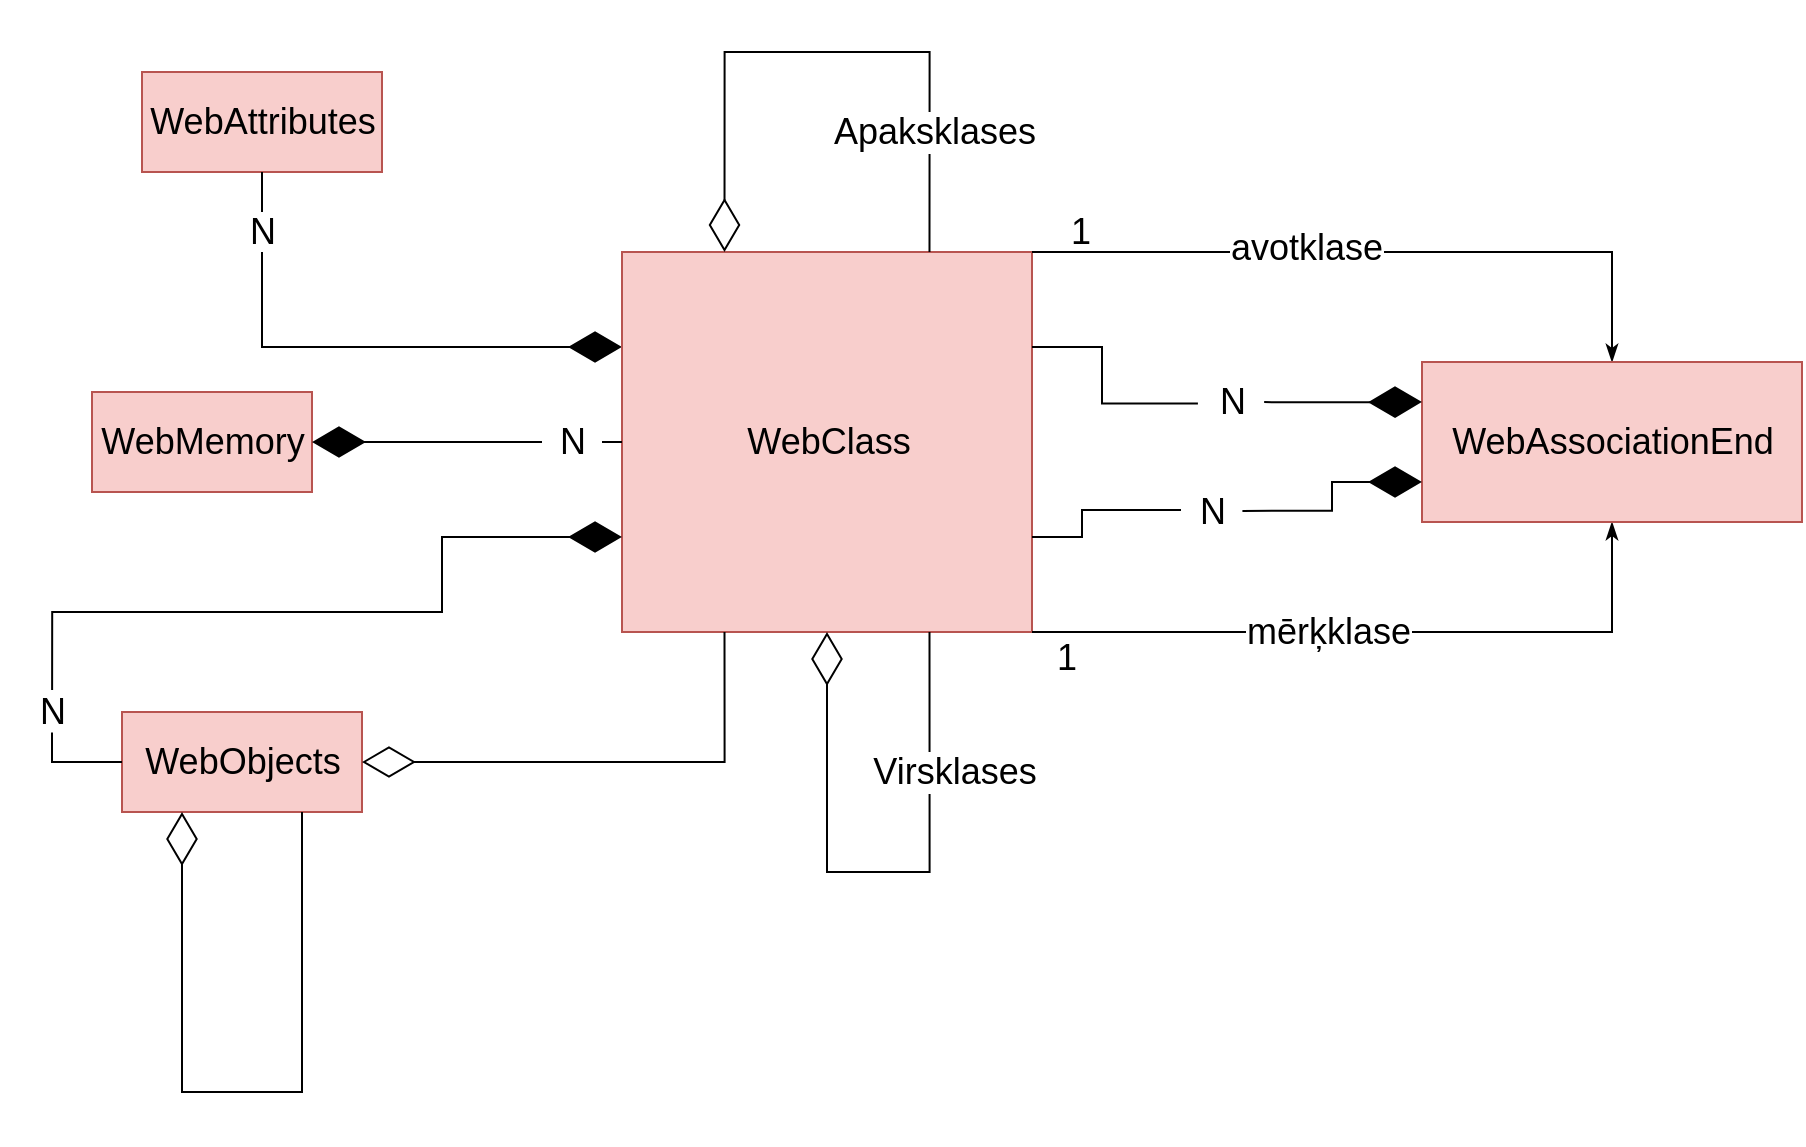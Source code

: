 <mxfile version="15.8.7" type="device" pages="10"><diagram id="zoiREDT1F7Ijs_6iFOt9" name="Datu struktūras konceptuālais"><mxGraphModel dx="3622" dy="865" grid="1" gridSize="10" guides="1" tooltips="1" connect="1" arrows="1" fold="1" page="1" pageScale="1" pageWidth="1100" pageHeight="850" math="0" shadow="0"><root><mxCell id="dCap7WPVETCXS2fpJcqG-0"/><mxCell id="dCap7WPVETCXS2fpJcqG-1" parent="dCap7WPVETCXS2fpJcqG-0"/><mxCell id="1X30LmA6P1mnlDHsSmgU-70" value="" style="endArrow=diamondThin;endFill=1;endSize=24;html=1;rounded=0;edgeStyle=orthogonalEdgeStyle;entryX=0;entryY=0.25;entryDx=0;entryDy=0;exitX=0.5;exitY=1;exitDx=0;exitDy=0;startArrow=none;" parent="dCap7WPVETCXS2fpJcqG-1" source="sccHzbU6_HFWNpHLShOl-0" target="pv6u6OyzFKMHYQlG-4Mm-1" edge="1"><mxGeometry width="160" relative="1" as="geometry"><mxPoint x="-1765" y="460" as="sourcePoint"/><mxPoint x="-1625" y="460.5" as="targetPoint"/><Array as="points"/></mxGeometry></mxCell><mxCell id="pv6u6OyzFKMHYQlG-4Mm-0" value="&lt;font style=&quot;font-size: 18px&quot;&gt;WebMemory&lt;/font&gt;" style="html=1;fillColor=#f8cecc;strokeColor=#b85450;" parent="dCap7WPVETCXS2fpJcqG-1" vertex="1"><mxGeometry x="-2105" y="320" width="110" height="50" as="geometry"/></mxCell><mxCell id="pv6u6OyzFKMHYQlG-4Mm-1" value="&lt;font style=&quot;font-size: 18px&quot;&gt;WebClass&lt;/font&gt;" style="html=1;fillColor=#f8cecc;strokeColor=#b85450;" parent="dCap7WPVETCXS2fpJcqG-1" vertex="1"><mxGeometry x="-1840" y="250" width="205" height="190" as="geometry"/></mxCell><mxCell id="pv6u6OyzFKMHYQlG-4Mm-2" value="" style="endArrow=diamondThin;endFill=1;endSize=24;html=1;rounded=0;edgeStyle=orthogonalEdgeStyle;entryX=1;entryY=0.5;entryDx=0;entryDy=0;exitX=0;exitY=0.5;exitDx=0;exitDy=0;startArrow=none;" parent="dCap7WPVETCXS2fpJcqG-1" source="gp6JEPYLLq5laQ7naPKD-0" target="pv6u6OyzFKMHYQlG-4Mm-0" edge="1"><mxGeometry width="160" relative="1" as="geometry"><mxPoint x="-1865" y="345" as="sourcePoint"/><mxPoint x="-1891.25" y="462" as="targetPoint"/></mxGeometry></mxCell><mxCell id="pv6u6OyzFKMHYQlG-4Mm-3" value="&lt;font style=&quot;font-size: 18px&quot;&gt;WebAttributes&lt;/font&gt;" style="html=1;fillColor=#f8cecc;strokeColor=#b85450;" parent="dCap7WPVETCXS2fpJcqG-1" vertex="1"><mxGeometry x="-2080" y="160" width="120" height="50" as="geometry"/></mxCell><mxCell id="pv6u6OyzFKMHYQlG-4Mm-4" value="&lt;font style=&quot;font-size: 18px&quot;&gt;WebObjects&lt;/font&gt;" style="html=1;fillColor=#f8cecc;strokeColor=#b85450;" parent="dCap7WPVETCXS2fpJcqG-1" vertex="1"><mxGeometry x="-2090" y="480" width="120" height="50" as="geometry"/></mxCell><mxCell id="pv6u6OyzFKMHYQlG-4Mm-5" value="" style="endArrow=diamondThin;endFill=1;endSize=24;html=1;rounded=0;edgeStyle=orthogonalEdgeStyle;entryX=0;entryY=0.75;entryDx=0;entryDy=0;exitX=0.502;exitY=-0.05;exitDx=0;exitDy=0;startArrow=none;exitPerimeter=0;" parent="dCap7WPVETCXS2fpJcqG-1" source="gp6JEPYLLq5laQ7naPKD-3" target="pv6u6OyzFKMHYQlG-4Mm-1" edge="1"><mxGeometry width="160" relative="1" as="geometry"><mxPoint x="-1625" y="395" as="sourcePoint"/><mxPoint x="-1735" y="591.5" as="targetPoint"/><Array as="points"><mxPoint x="-2125" y="430"/><mxPoint x="-1930" y="430"/><mxPoint x="-1930" y="392"/></Array></mxGeometry></mxCell><mxCell id="pv6u6OyzFKMHYQlG-4Mm-6" value="" style="endArrow=diamondThin;endFill=0;endSize=24;html=1;rounded=0;edgeStyle=orthogonalEdgeStyle;entryX=0.25;entryY=0;entryDx=0;entryDy=0;exitX=0.75;exitY=0;exitDx=0;exitDy=0;" parent="dCap7WPVETCXS2fpJcqG-1" source="pv6u6OyzFKMHYQlG-4Mm-1" target="pv6u6OyzFKMHYQlG-4Mm-1" edge="1"><mxGeometry width="160" relative="1" as="geometry"><mxPoint x="-1545" y="315" as="sourcePoint"/><mxPoint x="-1725" y="327.5" as="targetPoint"/><Array as="points"><mxPoint x="-1686" y="150"/><mxPoint x="-1789" y="150"/></Array></mxGeometry></mxCell><mxCell id="pv6u6OyzFKMHYQlG-4Mm-7" value="" style="endArrow=diamondThin;endFill=0;endSize=24;html=1;rounded=0;edgeStyle=orthogonalEdgeStyle;entryX=0.5;entryY=1;entryDx=0;entryDy=0;exitX=0.75;exitY=1;exitDx=0;exitDy=0;" parent="dCap7WPVETCXS2fpJcqG-1" source="pv6u6OyzFKMHYQlG-4Mm-1" target="pv6u6OyzFKMHYQlG-4Mm-1" edge="1"><mxGeometry width="160" relative="1" as="geometry"><mxPoint x="-1770" y="480" as="sourcePoint"/><mxPoint x="-1840" y="480" as="targetPoint"/><Array as="points"><mxPoint x="-1686" y="560"/><mxPoint x="-1737" y="560"/></Array></mxGeometry></mxCell><mxCell id="gp6JEPYLLq5laQ7naPKD-9" style="edgeStyle=orthogonalEdgeStyle;rounded=0;orthogonalLoop=1;jettySize=auto;html=1;entryX=1;entryY=0;entryDx=0;entryDy=0;endArrow=none;endFill=0;exitX=0.5;exitY=0;exitDx=0;exitDy=0;startArrow=classicThin;startFill=1;" parent="dCap7WPVETCXS2fpJcqG-1" source="pv6u6OyzFKMHYQlG-4Mm-9" target="pv6u6OyzFKMHYQlG-4Mm-1" edge="1"><mxGeometry relative="1" as="geometry"><Array as="points"><mxPoint x="-1345" y="250"/></Array></mxGeometry></mxCell><mxCell id="sccHzbU6_HFWNpHLShOl-3" value="&lt;font style=&quot;font-size: 18px&quot;&gt;avotklase&lt;/font&gt;" style="edgeLabel;html=1;align=center;verticalAlign=middle;resizable=0;points=[];" parent="gp6JEPYLLq5laQ7naPKD-9" vertex="1" connectable="0"><mxGeometry x="0.208" y="-2" relative="1" as="geometry"><mxPoint as="offset"/></mxGeometry></mxCell><mxCell id="gp6JEPYLLq5laQ7naPKD-10" style="edgeStyle=orthogonalEdgeStyle;rounded=0;orthogonalLoop=1;jettySize=auto;html=1;entryX=1;entryY=1;entryDx=0;entryDy=0;startArrow=classicThin;startFill=1;endArrow=none;endFill=0;exitX=0.5;exitY=1;exitDx=0;exitDy=0;" parent="dCap7WPVETCXS2fpJcqG-1" source="pv6u6OyzFKMHYQlG-4Mm-9" target="pv6u6OyzFKMHYQlG-4Mm-1" edge="1"><mxGeometry relative="1" as="geometry"><Array as="points"><mxPoint x="-1345" y="440"/></Array></mxGeometry></mxCell><mxCell id="pv6u6OyzFKMHYQlG-4Mm-9" value="&lt;font style=&quot;font-size: 18px&quot;&gt;WebAssociationEnd&lt;/font&gt;" style="html=1;fillColor=#f8cecc;strokeColor=#b85450;" parent="dCap7WPVETCXS2fpJcqG-1" vertex="1"><mxGeometry x="-1440" y="305" width="190" height="80" as="geometry"/></mxCell><mxCell id="pv6u6OyzFKMHYQlG-4Mm-12" value="" style="endArrow=diamondThin;endFill=0;endSize=24;html=1;rounded=0;edgeStyle=orthogonalEdgeStyle;entryX=1;entryY=0.5;entryDx=0;entryDy=0;exitX=0.25;exitY=1;exitDx=0;exitDy=0;" parent="dCap7WPVETCXS2fpJcqG-1" source="pv6u6OyzFKMHYQlG-4Mm-1" target="pv6u6OyzFKMHYQlG-4Mm-4" edge="1"><mxGeometry width="160" relative="1" as="geometry"><mxPoint x="-2020" y="560.0" as="sourcePoint"/><mxPoint x="-1865" y="382.5" as="targetPoint"/><Array as="points"><mxPoint x="-1789" y="505"/></Array></mxGeometry></mxCell><mxCell id="pv6u6OyzFKMHYQlG-4Mm-13" value="" style="endArrow=diamondThin;endFill=0;endSize=24;html=1;rounded=0;edgeStyle=orthogonalEdgeStyle;entryX=0.25;entryY=1;entryDx=0;entryDy=0;exitX=0.75;exitY=1;exitDx=0;exitDy=0;" parent="dCap7WPVETCXS2fpJcqG-1" source="pv6u6OyzFKMHYQlG-4Mm-4" target="pv6u6OyzFKMHYQlG-4Mm-4" edge="1"><mxGeometry width="160" relative="1" as="geometry"><mxPoint x="-1860" y="680" as="sourcePoint"/><mxPoint x="-1960" y="585.0" as="targetPoint"/><Array as="points"><mxPoint x="-2000" y="670"/><mxPoint x="-2060" y="670"/></Array></mxGeometry></mxCell><mxCell id="pv6u6OyzFKMHYQlG-4Mm-14" value="" style="endArrow=diamondThin;endFill=1;endSize=24;html=1;rounded=0;edgeStyle=orthogonalEdgeStyle;entryX=0;entryY=0.25;entryDx=0;entryDy=0;exitX=1.036;exitY=0.503;exitDx=0;exitDy=0;startArrow=none;exitPerimeter=0;" parent="dCap7WPVETCXS2fpJcqG-1" source="gp6JEPYLLq5laQ7naPKD-5" target="pv6u6OyzFKMHYQlG-4Mm-9" edge="1"><mxGeometry width="160" relative="1" as="geometry"><mxPoint x="-1335" y="315" as="sourcePoint"/><mxPoint x="-1625" y="260" as="targetPoint"/><Array as="points"/></mxGeometry></mxCell><mxCell id="pv6u6OyzFKMHYQlG-4Mm-15" value="" style="endArrow=diamondThin;endFill=1;endSize=24;html=1;rounded=0;edgeStyle=orthogonalEdgeStyle;entryX=0;entryY=0.75;entryDx=0;entryDy=0;exitX=1.007;exitY=0.472;exitDx=0;exitDy=0;startArrow=none;exitPerimeter=0;" parent="dCap7WPVETCXS2fpJcqG-1" source="gp6JEPYLLq5laQ7naPKD-7" target="pv6u6OyzFKMHYQlG-4Mm-9" edge="1"><mxGeometry width="160" relative="1" as="geometry"><mxPoint x="-1625" y="307.5" as="sourcePoint"/><mxPoint x="-1430" y="335" as="targetPoint"/><Array as="points"/></mxGeometry></mxCell><mxCell id="gp6JEPYLLq5laQ7naPKD-0" value="&lt;font style=&quot;font-size: 18px&quot;&gt;N&lt;/font&gt;" style="text;html=1;align=center;verticalAlign=middle;resizable=0;points=[];autosize=1;strokeColor=none;fillColor=none;fontSize=12;" parent="dCap7WPVETCXS2fpJcqG-1" vertex="1"><mxGeometry x="-1880" y="335" width="30" height="20" as="geometry"/></mxCell><mxCell id="gp6JEPYLLq5laQ7naPKD-1" value="" style="endArrow=none;endFill=1;endSize=24;html=1;rounded=0;edgeStyle=orthogonalEdgeStyle;entryX=1;entryY=0.5;entryDx=0;entryDy=0;exitX=0;exitY=0.5;exitDx=0;exitDy=0;" parent="dCap7WPVETCXS2fpJcqG-1" source="pv6u6OyzFKMHYQlG-4Mm-1" target="gp6JEPYLLq5laQ7naPKD-0" edge="1"><mxGeometry width="160" relative="1" as="geometry"><mxPoint x="-1850" y="345" as="sourcePoint"/><mxPoint x="-1995" y="345" as="targetPoint"/></mxGeometry></mxCell><mxCell id="gp6JEPYLLq5laQ7naPKD-3" value="&lt;font style=&quot;font-size: 18px&quot;&gt;N&lt;/font&gt;" style="text;html=1;align=center;verticalAlign=middle;resizable=0;points=[];autosize=1;strokeColor=none;fillColor=none;fontSize=12;" parent="dCap7WPVETCXS2fpJcqG-1" vertex="1"><mxGeometry x="-2140" y="470" width="30" height="20" as="geometry"/></mxCell><mxCell id="gp6JEPYLLq5laQ7naPKD-4" value="" style="endArrow=none;endFill=1;endSize=24;html=1;rounded=0;edgeStyle=orthogonalEdgeStyle;exitX=0;exitY=0.5;exitDx=0;exitDy=0;entryX=0.5;entryY=1.014;entryDx=0;entryDy=0;entryPerimeter=0;" parent="dCap7WPVETCXS2fpJcqG-1" source="pv6u6OyzFKMHYQlG-4Mm-4" target="gp6JEPYLLq5laQ7naPKD-3" edge="1"><mxGeometry width="160" relative="1" as="geometry"><mxPoint x="-2090" y="575" as="sourcePoint"/><mxPoint x="-2060" y="430" as="targetPoint"/><Array as="points"><mxPoint x="-2125" y="505"/></Array></mxGeometry></mxCell><mxCell id="gp6JEPYLLq5laQ7naPKD-5" value="&lt;font style=&quot;font-size: 18px&quot;&gt;N&lt;/font&gt;" style="text;html=1;align=center;verticalAlign=middle;resizable=0;points=[];autosize=1;strokeColor=none;fillColor=none;fontSize=12;" parent="dCap7WPVETCXS2fpJcqG-1" vertex="1"><mxGeometry x="-1550" y="315" width="30" height="20" as="geometry"/></mxCell><mxCell id="gp6JEPYLLq5laQ7naPKD-6" value="" style="endArrow=none;endFill=0;endSize=24;html=1;rounded=0;edgeStyle=orthogonalEdgeStyle;exitX=1;exitY=0.25;exitDx=0;exitDy=0;entryX=-0.068;entryY=0.538;entryDx=0;entryDy=0;entryPerimeter=0;" parent="dCap7WPVETCXS2fpJcqG-1" source="pv6u6OyzFKMHYQlG-4Mm-1" target="gp6JEPYLLq5laQ7naPKD-5" edge="1"><mxGeometry width="160" relative="1" as="geometry"><mxPoint x="-1635" y="297.5" as="sourcePoint"/><mxPoint x="-1560" y="340" as="targetPoint"/><Array as="points"><mxPoint x="-1600" y="297"/><mxPoint x="-1600" y="326"/></Array></mxGeometry></mxCell><mxCell id="gp6JEPYLLq5laQ7naPKD-7" value="&lt;font style=&quot;font-size: 18px&quot;&gt;N&lt;/font&gt;" style="text;html=1;align=center;verticalAlign=middle;resizable=0;points=[];autosize=1;strokeColor=none;fillColor=none;fontSize=12;" parent="dCap7WPVETCXS2fpJcqG-1" vertex="1"><mxGeometry x="-1560" y="370" width="30" height="20" as="geometry"/></mxCell><mxCell id="gp6JEPYLLq5laQ7naPKD-8" value="" style="endArrow=none;endFill=0;endSize=24;html=1;rounded=0;edgeStyle=orthogonalEdgeStyle;entryX=-0.018;entryY=0.465;entryDx=0;entryDy=0;exitX=1;exitY=0.75;exitDx=0;exitDy=0;entryPerimeter=0;" parent="dCap7WPVETCXS2fpJcqG-1" source="pv6u6OyzFKMHYQlG-4Mm-1" target="gp6JEPYLLq5laQ7naPKD-7" edge="1"><mxGeometry width="160" relative="1" as="geometry"><mxPoint x="-1635" y="392.5" as="sourcePoint"/><mxPoint x="-1440" y="365.0" as="targetPoint"/><Array as="points"><mxPoint x="-1610" y="392"/><mxPoint x="-1610" y="379"/><mxPoint x="-1561" y="379"/></Array></mxGeometry></mxCell><mxCell id="gp6JEPYLLq5laQ7naPKD-13" value="&lt;font style=&quot;font-size: 18px&quot;&gt;1&lt;/font&gt;" style="text;html=1;align=center;verticalAlign=middle;resizable=0;points=[];autosize=1;strokeColor=none;fillColor=none;fontSize=12;" parent="dCap7WPVETCXS2fpJcqG-1" vertex="1"><mxGeometry x="-1626" y="230" width="30" height="20" as="geometry"/></mxCell><mxCell id="gp6JEPYLLq5laQ7naPKD-14" value="&lt;font style=&quot;font-size: 18px&quot;&gt;1&lt;/font&gt;" style="text;html=1;align=center;verticalAlign=middle;resizable=0;points=[];autosize=1;strokeColor=none;fillColor=none;fontSize=12;" parent="dCap7WPVETCXS2fpJcqG-1" vertex="1"><mxGeometry x="-1633" y="443" width="30" height="20" as="geometry"/></mxCell><mxCell id="sccHzbU6_HFWNpHLShOl-0" value="&lt;font style=&quot;font-size: 18px&quot;&gt;N&lt;/font&gt;" style="text;html=1;align=center;verticalAlign=middle;resizable=0;points=[];autosize=1;strokeColor=none;fillColor=none;fontSize=12;" parent="dCap7WPVETCXS2fpJcqG-1" vertex="1"><mxGeometry x="-2035" y="230" width="30" height="20" as="geometry"/></mxCell><mxCell id="sccHzbU6_HFWNpHLShOl-1" value="" style="endArrow=none;endFill=1;endSize=24;html=1;rounded=0;edgeStyle=orthogonalEdgeStyle;exitX=0.5;exitY=1;exitDx=0;exitDy=0;" parent="dCap7WPVETCXS2fpJcqG-1" source="pv6u6OyzFKMHYQlG-4Mm-3" target="sccHzbU6_HFWNpHLShOl-0" edge="1"><mxGeometry width="160" relative="1" as="geometry"><mxPoint x="-1970" y="230" as="sourcePoint"/><mxPoint x="-1990" y="180" as="targetPoint"/><Array as="points"/></mxGeometry></mxCell><mxCell id="sccHzbU6_HFWNpHLShOl-4" value="&lt;font style=&quot;font-size: 18px&quot;&gt;mērķklase&lt;/font&gt;" style="edgeLabel;html=1;align=center;verticalAlign=middle;resizable=0;points=[];" parent="dCap7WPVETCXS2fpJcqG-1" vertex="1" connectable="0"><mxGeometry x="-1473.003" y="450" as="geometry"><mxPoint x="-14" y="-10" as="offset"/></mxGeometry></mxCell><mxCell id="sccHzbU6_HFWNpHLShOl-5" value="&lt;font style=&quot;font-size: 18px&quot;&gt;Virsklases&lt;/font&gt;" style="edgeLabel;html=1;align=center;verticalAlign=middle;resizable=0;points=[];" parent="dCap7WPVETCXS2fpJcqG-1" vertex="1" connectable="0"><mxGeometry x="-1660.003" y="520" as="geometry"><mxPoint x="-14" y="-10" as="offset"/></mxGeometry></mxCell><mxCell id="sccHzbU6_HFWNpHLShOl-6" value="&lt;font style=&quot;font-size: 18px&quot;&gt;Apaksklases&lt;/font&gt;" style="edgeLabel;html=1;align=center;verticalAlign=middle;resizable=0;points=[];" parent="dCap7WPVETCXS2fpJcqG-1" vertex="1" connectable="0"><mxGeometry x="-1670.003" y="200" as="geometry"><mxPoint x="-14" y="-10" as="offset"/></mxGeometry></mxCell></root></mxGraphModel></diagram><diagram id="7184PFlI9xd73d-IkcdI" name="Datu struktūras"><mxGraphModel dx="3622" dy="1715" grid="1" gridSize="10" guides="1" tooltips="1" connect="1" arrows="1" fold="1" page="1" pageScale="1" pageWidth="1100" pageHeight="850" math="0" shadow="0"><root><mxCell id="0"/><mxCell id="1" parent="0"/><mxCell id="3MvjG5k8WHO0j6SoYAkz-33" value="" style="endArrow=diamondThin;endFill=1;endSize=24;html=1;rounded=0;edgeStyle=orthogonalEdgeStyle;entryX=0;entryY=0.25;entryDx=0;entryDy=0;exitX=0.5;exitY=1;exitDx=0;exitDy=0;startArrow=none;" parent="1" source="3MvjG5k8WHO0j6SoYAkz-60" target="3MvjG5k8WHO0j6SoYAkz-35" edge="1"><mxGeometry width="160" relative="1" as="geometry"><mxPoint x="-1755" y="470" as="sourcePoint"/><mxPoint x="-1615" y="470.5" as="targetPoint"/><Array as="points"/></mxGeometry></mxCell><mxCell id="3MvjG5k8WHO0j6SoYAkz-35" value="&lt;font style=&quot;font-size: 18px&quot;&gt;WebClass&lt;/font&gt;" style="html=1;fillColor=#f8cecc;strokeColor=#b85450;" parent="1" vertex="1"><mxGeometry x="-1830" y="260" width="205" height="190" as="geometry"/></mxCell><mxCell id="3MvjG5k8WHO0j6SoYAkz-36" value="" style="endArrow=diamondThin;endFill=1;endSize=24;html=1;rounded=0;edgeStyle=orthogonalEdgeStyle;entryX=1;entryY=0.5;entryDx=0;entryDy=0;exitX=0;exitY=0.5;exitDx=0;exitDy=0;startArrow=none;" parent="1" source="3MvjG5k8WHO0j6SoYAkz-50" target="3MvjG5k8WHO0j6SoYAkz-66" edge="1"><mxGeometry width="160" relative="1" as="geometry"><mxPoint x="-1855" y="355" as="sourcePoint"/><mxPoint x="-1985" y="355" as="targetPoint"/></mxGeometry></mxCell><mxCell id="3MvjG5k8WHO0j6SoYAkz-38" value="&lt;font style=&quot;font-size: 18px&quot;&gt;WebObject&lt;/font&gt;" style="html=1;fillColor=#f8cecc;strokeColor=#b85450;" parent="1" vertex="1"><mxGeometry x="-2080" y="490" width="120" height="50" as="geometry"/></mxCell><mxCell id="3MvjG5k8WHO0j6SoYAkz-39" value="" style="endArrow=diamondThin;endFill=1;endSize=24;html=1;rounded=0;edgeStyle=orthogonalEdgeStyle;entryX=0;entryY=0.75;entryDx=0;entryDy=0;exitX=0.502;exitY=-0.05;exitDx=0;exitDy=0;startArrow=none;exitPerimeter=0;" parent="1" source="3MvjG5k8WHO0j6SoYAkz-52" target="3MvjG5k8WHO0j6SoYAkz-35" edge="1"><mxGeometry width="160" relative="1" as="geometry"><mxPoint x="-1615" y="405" as="sourcePoint"/><mxPoint x="-1725" y="601.5" as="targetPoint"/><Array as="points"><mxPoint x="-2115" y="440"/><mxPoint x="-1920" y="440"/><mxPoint x="-1920" y="402"/></Array></mxGeometry></mxCell><mxCell id="3MvjG5k8WHO0j6SoYAkz-40" value="" style="endArrow=diamondThin;endFill=0;endSize=24;html=1;rounded=0;edgeStyle=orthogonalEdgeStyle;entryX=0.25;entryY=0;entryDx=0;entryDy=0;exitX=0.75;exitY=0;exitDx=0;exitDy=0;" parent="1" source="3MvjG5k8WHO0j6SoYAkz-35" target="3MvjG5k8WHO0j6SoYAkz-35" edge="1"><mxGeometry width="160" relative="1" as="geometry"><mxPoint x="-1535" y="325" as="sourcePoint"/><mxPoint x="-1715" y="337.5" as="targetPoint"/><Array as="points"><mxPoint x="-1676" y="160"/><mxPoint x="-1779" y="160"/></Array></mxGeometry></mxCell><mxCell id="3MvjG5k8WHO0j6SoYAkz-41" value="" style="endArrow=diamondThin;endFill=0;endSize=24;html=1;rounded=0;edgeStyle=orthogonalEdgeStyle;entryX=0.5;entryY=1;entryDx=0;entryDy=0;exitX=0.75;exitY=1;exitDx=0;exitDy=0;" parent="1" source="3MvjG5k8WHO0j6SoYAkz-35" target="3MvjG5k8WHO0j6SoYAkz-35" edge="1"><mxGeometry width="160" relative="1" as="geometry"><mxPoint x="-1760" y="490" as="sourcePoint"/><mxPoint x="-1830" y="490" as="targetPoint"/><Array as="points"><mxPoint x="-1676" y="570"/><mxPoint x="-1727" y="570"/></Array></mxGeometry></mxCell><mxCell id="3MvjG5k8WHO0j6SoYAkz-42" style="edgeStyle=orthogonalEdgeStyle;rounded=0;orthogonalLoop=1;jettySize=auto;html=1;entryX=1;entryY=0;entryDx=0;entryDy=0;endArrow=none;endFill=0;exitX=0.5;exitY=0;exitDx=0;exitDy=0;startArrow=classicThin;startFill=1;" parent="1" source="3MvjG5k8WHO0j6SoYAkz-45" target="3MvjG5k8WHO0j6SoYAkz-35" edge="1"><mxGeometry relative="1" as="geometry"><Array as="points"><mxPoint x="-1335" y="260"/></Array></mxGeometry></mxCell><mxCell id="3MvjG5k8WHO0j6SoYAkz-43" value="&lt;font style=&quot;font-size: 18px&quot;&gt;avotklase&lt;/font&gt;" style="edgeLabel;html=1;align=center;verticalAlign=middle;resizable=0;points=[];" parent="3MvjG5k8WHO0j6SoYAkz-42" vertex="1" connectable="0"><mxGeometry x="0.208" y="-2" relative="1" as="geometry"><mxPoint as="offset"/></mxGeometry></mxCell><mxCell id="3MvjG5k8WHO0j6SoYAkz-44" style="edgeStyle=orthogonalEdgeStyle;rounded=0;orthogonalLoop=1;jettySize=auto;html=1;entryX=1;entryY=1;entryDx=0;entryDy=0;startArrow=classicThin;startFill=1;endArrow=none;endFill=0;exitX=0.5;exitY=1;exitDx=0;exitDy=0;" parent="1" source="3MvjG5k8WHO0j6SoYAkz-45" target="3MvjG5k8WHO0j6SoYAkz-35" edge="1"><mxGeometry relative="1" as="geometry"><Array as="points"><mxPoint x="-1335" y="450"/></Array></mxGeometry></mxCell><mxCell id="3MvjG5k8WHO0j6SoYAkz-45" value="&lt;font style=&quot;font-size: 18px&quot;&gt;WebAssociationEnd&lt;/font&gt;" style="html=1;fillColor=#f8cecc;strokeColor=#b85450;" parent="1" vertex="1"><mxGeometry x="-1430" y="315" width="190" height="80" as="geometry"/></mxCell><mxCell id="3MvjG5k8WHO0j6SoYAkz-46" value="" style="endArrow=diamondThin;endFill=0;endSize=24;html=1;rounded=0;edgeStyle=orthogonalEdgeStyle;entryX=1;entryY=0.5;entryDx=0;entryDy=0;exitX=0.25;exitY=1;exitDx=0;exitDy=0;" parent="1" source="3MvjG5k8WHO0j6SoYAkz-35" target="3MvjG5k8WHO0j6SoYAkz-38" edge="1"><mxGeometry width="160" relative="1" as="geometry"><mxPoint x="-2010" y="570.0" as="sourcePoint"/><mxPoint x="-1855" y="392.5" as="targetPoint"/><Array as="points"><mxPoint x="-1779" y="515"/></Array></mxGeometry></mxCell><mxCell id="3MvjG5k8WHO0j6SoYAkz-47" value="" style="endArrow=diamondThin;endFill=0;endSize=24;html=1;rounded=0;edgeStyle=orthogonalEdgeStyle;entryX=0.25;entryY=1;entryDx=0;entryDy=0;exitX=0.75;exitY=1;exitDx=0;exitDy=0;" parent="1" source="3MvjG5k8WHO0j6SoYAkz-38" target="3MvjG5k8WHO0j6SoYAkz-38" edge="1"><mxGeometry width="160" relative="1" as="geometry"><mxPoint x="-1850" y="690" as="sourcePoint"/><mxPoint x="-1950" y="595.0" as="targetPoint"/><Array as="points"><mxPoint x="-1990" y="680"/><mxPoint x="-2050" y="680"/></Array></mxGeometry></mxCell><mxCell id="3MvjG5k8WHO0j6SoYAkz-48" value="" style="endArrow=diamondThin;endFill=1;endSize=24;html=1;rounded=0;edgeStyle=orthogonalEdgeStyle;entryX=0;entryY=0.25;entryDx=0;entryDy=0;exitX=1.036;exitY=0.503;exitDx=0;exitDy=0;startArrow=none;exitPerimeter=0;" parent="1" source="3MvjG5k8WHO0j6SoYAkz-54" target="3MvjG5k8WHO0j6SoYAkz-45" edge="1"><mxGeometry width="160" relative="1" as="geometry"><mxPoint x="-1325" y="325" as="sourcePoint"/><mxPoint x="-1615" y="270" as="targetPoint"/><Array as="points"/></mxGeometry></mxCell><mxCell id="3MvjG5k8WHO0j6SoYAkz-49" value="" style="endArrow=diamondThin;endFill=1;endSize=24;html=1;rounded=0;edgeStyle=orthogonalEdgeStyle;entryX=0;entryY=0.75;entryDx=0;entryDy=0;exitX=1.007;exitY=0.472;exitDx=0;exitDy=0;startArrow=none;exitPerimeter=0;" parent="1" source="3MvjG5k8WHO0j6SoYAkz-56" target="3MvjG5k8WHO0j6SoYAkz-45" edge="1"><mxGeometry width="160" relative="1" as="geometry"><mxPoint x="-1615" y="317.5" as="sourcePoint"/><mxPoint x="-1420" y="345" as="targetPoint"/><Array as="points"/></mxGeometry></mxCell><mxCell id="3MvjG5k8WHO0j6SoYAkz-50" value="&lt;font style=&quot;font-size: 18px&quot;&gt;N&lt;/font&gt;" style="text;html=1;align=center;verticalAlign=middle;resizable=0;points=[];autosize=1;strokeColor=none;fillColor=none;fontSize=12;" parent="1" vertex="1"><mxGeometry x="-1870" y="345" width="30" height="20" as="geometry"/></mxCell><mxCell id="3MvjG5k8WHO0j6SoYAkz-51" value="" style="endArrow=none;endFill=1;endSize=24;html=1;rounded=0;edgeStyle=orthogonalEdgeStyle;entryX=1;entryY=0.5;entryDx=0;entryDy=0;exitX=0;exitY=0.5;exitDx=0;exitDy=0;" parent="1" source="3MvjG5k8WHO0j6SoYAkz-35" target="3MvjG5k8WHO0j6SoYAkz-50" edge="1"><mxGeometry width="160" relative="1" as="geometry"><mxPoint x="-1840" y="355" as="sourcePoint"/><mxPoint x="-1985" y="355" as="targetPoint"/></mxGeometry></mxCell><mxCell id="3MvjG5k8WHO0j6SoYAkz-52" value="&lt;font style=&quot;font-size: 18px&quot;&gt;N&lt;/font&gt;" style="text;html=1;align=center;verticalAlign=middle;resizable=0;points=[];autosize=1;strokeColor=none;fillColor=none;fontSize=12;" parent="1" vertex="1"><mxGeometry x="-2130" y="480" width="30" height="20" as="geometry"/></mxCell><mxCell id="3MvjG5k8WHO0j6SoYAkz-53" value="" style="endArrow=none;endFill=1;endSize=24;html=1;rounded=0;edgeStyle=orthogonalEdgeStyle;exitX=0;exitY=0.5;exitDx=0;exitDy=0;entryX=0.5;entryY=1.014;entryDx=0;entryDy=0;entryPerimeter=0;" parent="1" source="3MvjG5k8WHO0j6SoYAkz-38" target="3MvjG5k8WHO0j6SoYAkz-52" edge="1"><mxGeometry width="160" relative="1" as="geometry"><mxPoint x="-2080" y="585" as="sourcePoint"/><mxPoint x="-2050" y="440" as="targetPoint"/><Array as="points"><mxPoint x="-2115" y="515"/></Array></mxGeometry></mxCell><mxCell id="3MvjG5k8WHO0j6SoYAkz-54" value="&lt;font style=&quot;font-size: 18px&quot;&gt;N&lt;/font&gt;" style="text;html=1;align=center;verticalAlign=middle;resizable=0;points=[];autosize=1;strokeColor=none;fillColor=none;fontSize=12;" parent="1" vertex="1"><mxGeometry x="-1540" y="325" width="30" height="20" as="geometry"/></mxCell><mxCell id="3MvjG5k8WHO0j6SoYAkz-55" value="" style="endArrow=none;endFill=0;endSize=24;html=1;rounded=0;edgeStyle=orthogonalEdgeStyle;exitX=1;exitY=0.25;exitDx=0;exitDy=0;entryX=-0.068;entryY=0.538;entryDx=0;entryDy=0;entryPerimeter=0;" parent="1" source="3MvjG5k8WHO0j6SoYAkz-35" target="3MvjG5k8WHO0j6SoYAkz-54" edge="1"><mxGeometry width="160" relative="1" as="geometry"><mxPoint x="-1625" y="307.5" as="sourcePoint"/><mxPoint x="-1550" y="350" as="targetPoint"/><Array as="points"><mxPoint x="-1590" y="307"/><mxPoint x="-1590" y="336"/></Array></mxGeometry></mxCell><mxCell id="3MvjG5k8WHO0j6SoYAkz-56" value="&lt;font style=&quot;font-size: 18px&quot;&gt;N&lt;/font&gt;" style="text;html=1;align=center;verticalAlign=middle;resizable=0;points=[];autosize=1;strokeColor=none;fillColor=none;fontSize=12;" parent="1" vertex="1"><mxGeometry x="-1550" y="380" width="30" height="20" as="geometry"/></mxCell><mxCell id="3MvjG5k8WHO0j6SoYAkz-57" value="" style="endArrow=none;endFill=0;endSize=24;html=1;rounded=0;edgeStyle=orthogonalEdgeStyle;entryX=-0.018;entryY=0.465;entryDx=0;entryDy=0;exitX=1;exitY=0.75;exitDx=0;exitDy=0;entryPerimeter=0;" parent="1" source="3MvjG5k8WHO0j6SoYAkz-35" target="3MvjG5k8WHO0j6SoYAkz-56" edge="1"><mxGeometry width="160" relative="1" as="geometry"><mxPoint x="-1625" y="402.5" as="sourcePoint"/><mxPoint x="-1430" y="375.0" as="targetPoint"/><Array as="points"><mxPoint x="-1600" y="402"/><mxPoint x="-1600" y="389"/><mxPoint x="-1551" y="389"/></Array></mxGeometry></mxCell><mxCell id="3MvjG5k8WHO0j6SoYAkz-58" value="&lt;font style=&quot;font-size: 18px&quot;&gt;1&lt;/font&gt;" style="text;html=1;align=center;verticalAlign=middle;resizable=0;points=[];autosize=1;strokeColor=none;fillColor=none;fontSize=12;" parent="1" vertex="1"><mxGeometry x="-1616" y="240" width="30" height="20" as="geometry"/></mxCell><mxCell id="3MvjG5k8WHO0j6SoYAkz-59" value="&lt;font style=&quot;font-size: 18px&quot;&gt;1&lt;/font&gt;" style="text;html=1;align=center;verticalAlign=middle;resizable=0;points=[];autosize=1;strokeColor=none;fillColor=none;fontSize=12;" parent="1" vertex="1"><mxGeometry x="-1623" y="453" width="30" height="20" as="geometry"/></mxCell><mxCell id="3MvjG5k8WHO0j6SoYAkz-60" value="&lt;font style=&quot;font-size: 18px&quot;&gt;N&lt;/font&gt;" style="text;html=1;align=center;verticalAlign=middle;resizable=0;points=[];autosize=1;strokeColor=none;fillColor=none;fontSize=12;" parent="1" vertex="1"><mxGeometry x="-2025" y="230" width="30" height="20" as="geometry"/></mxCell><mxCell id="3MvjG5k8WHO0j6SoYAkz-61" value="" style="endArrow=none;endFill=1;endSize=24;html=1;rounded=0;edgeStyle=orthogonalEdgeStyle;exitX=0.482;exitY=1.026;exitDx=0;exitDy=0;exitPerimeter=0;entryX=0.507;entryY=0.072;entryDx=0;entryDy=0;entryPerimeter=0;" parent="1" source="3MvjG5k8WHO0j6SoYAkz-70" target="3MvjG5k8WHO0j6SoYAkz-60" edge="1"><mxGeometry width="160" relative="1" as="geometry"><mxPoint x="-2010" y="220" as="sourcePoint"/><mxPoint x="-1990" y="227" as="targetPoint"/><Array as="points"/></mxGeometry></mxCell><mxCell id="3MvjG5k8WHO0j6SoYAkz-62" value="&lt;font style=&quot;font-size: 18px&quot;&gt;mērķklase&lt;/font&gt;" style="edgeLabel;html=1;align=center;verticalAlign=middle;resizable=0;points=[];" parent="1" vertex="1" connectable="0"><mxGeometry x="-1463.003" y="460" as="geometry"><mxPoint x="-14" y="-10" as="offset"/></mxGeometry></mxCell><mxCell id="3MvjG5k8WHO0j6SoYAkz-63" value="&lt;font style=&quot;font-size: 18px&quot;&gt;Virsklases&lt;/font&gt;" style="edgeLabel;html=1;align=center;verticalAlign=middle;resizable=0;points=[];" parent="1" vertex="1" connectable="0"><mxGeometry x="-1650.003" y="530" as="geometry"><mxPoint x="-14" y="-10" as="offset"/></mxGeometry></mxCell><mxCell id="3MvjG5k8WHO0j6SoYAkz-64" value="&lt;font style=&quot;font-size: 18px&quot;&gt;Apaksklases&lt;/font&gt;" style="edgeLabel;html=1;align=center;verticalAlign=middle;resizable=0;points=[];" parent="1" vertex="1" connectable="0"><mxGeometry x="-1660.003" y="210" as="geometry"><mxPoint x="-14" y="-10" as="offset"/></mxGeometry></mxCell><mxCell id="3MvjG5k8WHO0j6SoYAkz-65" value="WebMemory" style="swimlane;fontStyle=0;childLayout=stackLayout;horizontal=1;startSize=26;fillColor=#f8cecc;horizontalStack=0;resizeParent=1;resizeParentMax=0;resizeLast=0;collapsible=1;marginBottom=0;strokeColor=#b85450;" parent="1" vertex="1"><mxGeometry x="-2140" y="318" width="140" height="78" as="geometry"/></mxCell><mxCell id="3MvjG5k8WHO0j6SoYAkz-66" value="+ klases: saraksts" style="text;strokeColor=#d6b656;fillColor=#fff2cc;align=left;verticalAlign=top;spacingLeft=4;spacingRight=4;overflow=hidden;rotatable=0;points=[[0,0.5],[1,0.5]];portConstraint=eastwest;" parent="3MvjG5k8WHO0j6SoYAkz-65" vertex="1"><mxGeometry y="26" width="140" height="26" as="geometry"/></mxCell><mxCell id="3MvjG5k8WHO0j6SoYAkz-67" value="+ RAAPI: TDAKernel" style="text;strokeColor=#d6b656;fillColor=#fff2cc;align=left;verticalAlign=top;spacingLeft=4;spacingRight=4;overflow=hidden;rotatable=0;points=[[0,0.5],[1,0.5]];portConstraint=eastwest;" parent="3MvjG5k8WHO0j6SoYAkz-65" vertex="1"><mxGeometry y="52" width="140" height="26" as="geometry"/></mxCell><mxCell id="3MvjG5k8WHO0j6SoYAkz-69" value="WebAttribute" style="swimlane;fontStyle=0;childLayout=stackLayout;horizontal=1;startSize=26;fillColor=#f8cecc;horizontalStack=0;resizeParent=1;resizeParentMax=0;resizeLast=0;collapsible=1;marginBottom=0;strokeColor=#b85450;" parent="1" vertex="1"><mxGeometry x="-2082" y="84" width="150" height="130" as="geometry"/></mxCell><mxCell id="3MvjG5k8WHO0j6SoYAkz-71" value="+ RAAPI: TDAKernel" style="text;strokeColor=#d6b656;fillColor=#fff2cc;align=left;verticalAlign=top;spacingLeft=4;spacingRight=4;overflow=hidden;rotatable=0;points=[[0,0.5],[1,0.5]];portConstraint=eastwest;" parent="3MvjG5k8WHO0j6SoYAkz-69" vertex="1"><mxGeometry y="26" width="150" height="26" as="geometry"/></mxCell><mxCell id="3MvjG5k8WHO0j6SoYAkz-77" value="+ atsauce: vesels skaitlis" style="text;strokeColor=#d6b656;fillColor=#fff2cc;align=left;verticalAlign=top;spacingLeft=4;spacingRight=4;overflow=hidden;rotatable=0;points=[[0,0.5],[1,0.5]];portConstraint=eastwest;" parent="3MvjG5k8WHO0j6SoYAkz-69" vertex="1"><mxGeometry y="52" width="150" height="26" as="geometry"/></mxCell><mxCell id="3MvjG5k8WHO0j6SoYAkz-72" value="+ vārds: string" style="text;strokeColor=#d6b656;fillColor=#fff2cc;align=left;verticalAlign=top;spacingLeft=4;spacingRight=4;overflow=hidden;rotatable=0;points=[[0,0.5],[1,0.5]];portConstraint=eastwest;" parent="3MvjG5k8WHO0j6SoYAkz-69" vertex="1"><mxGeometry y="78" width="150" height="26" as="geometry"/></mxCell><mxCell id="3MvjG5k8WHO0j6SoYAkz-70" value="+ tips: vesels skaitlis" style="text;strokeColor=#d6b656;fillColor=#fff2cc;align=left;verticalAlign=top;spacingLeft=4;spacingRight=4;overflow=hidden;rotatable=0;points=[[0,0.5],[1,0.5]];portConstraint=eastwest;" parent="3MvjG5k8WHO0j6SoYAkz-69" vertex="1"><mxGeometry y="104" width="150" height="26" as="geometry"/></mxCell><mxCell id="3MvjG5k8WHO0j6SoYAkz-78" value="WebAssociationEnd" style="swimlane;fontStyle=0;childLayout=stackLayout;horizontal=1;startSize=26;fillColor=#f8cecc;horizontalStack=0;resizeParent=1;resizeParentMax=0;resizeLast=0;collapsible=1;marginBottom=0;strokeColor=#b85450;" parent="1" vertex="1"><mxGeometry x="-1510" y="20" width="190" height="182" as="geometry"/></mxCell><mxCell id="3MvjG5k8WHO0j6SoYAkz-79" value="+ RAAPI: TDAKernel" style="text;strokeColor=#d6b656;fillColor=#fff2cc;align=left;verticalAlign=top;spacingLeft=4;spacingRight=4;overflow=hidden;rotatable=0;points=[[0,0.5],[1,0.5]];portConstraint=eastwest;" parent="3MvjG5k8WHO0j6SoYAkz-78" vertex="1"><mxGeometry y="26" width="190" height="26" as="geometry"/></mxCell><mxCell id="3MvjG5k8WHO0j6SoYAkz-83" value="+ WebMemory: WebMemory" style="text;strokeColor=#d6b656;fillColor=#fff2cc;align=left;verticalAlign=top;spacingLeft=4;spacingRight=4;overflow=hidden;rotatable=0;points=[[0,0.5],[1,0.5]];portConstraint=eastwest;" parent="3MvjG5k8WHO0j6SoYAkz-78" vertex="1"><mxGeometry y="52" width="190" height="26" as="geometry"/></mxCell><mxCell id="3MvjG5k8WHO0j6SoYAkz-80" value="+ atsauce: vesels skaitlis" style="text;strokeColor=#d6b656;fillColor=#fff2cc;align=left;verticalAlign=top;spacingLeft=4;spacingRight=4;overflow=hidden;rotatable=0;points=[[0,0.5],[1,0.5]];portConstraint=eastwest;" parent="3MvjG5k8WHO0j6SoYAkz-78" vertex="1"><mxGeometry y="78" width="190" height="26" as="geometry"/></mxCell><mxCell id="3MvjG5k8WHO0j6SoYAkz-81" value="+ lomas vārds: string" style="text;strokeColor=#d6b656;fillColor=#fff2cc;align=left;verticalAlign=top;spacingLeft=4;spacingRight=4;overflow=hidden;rotatable=0;points=[[0,0.5],[1,0.5]];portConstraint=eastwest;" parent="3MvjG5k8WHO0j6SoYAkz-78" vertex="1"><mxGeometry y="104" width="190" height="26" as="geometry"/></mxCell><mxCell id="3MvjG5k8WHO0j6SoYAkz-82" value="+ avotklase: WebClass" style="text;strokeColor=#d6b656;fillColor=#fff2cc;align=left;verticalAlign=top;spacingLeft=4;spacingRight=4;overflow=hidden;rotatable=0;points=[[0,0.5],[1,0.5]];portConstraint=eastwest;" parent="3MvjG5k8WHO0j6SoYAkz-78" vertex="1"><mxGeometry y="130" width="190" height="26" as="geometry"/></mxCell><mxCell id="3MvjG5k8WHO0j6SoYAkz-84" value="+ mērķklase: WebClass" style="text;strokeColor=#d6b656;fillColor=#fff2cc;align=left;verticalAlign=top;spacingLeft=4;spacingRight=4;overflow=hidden;rotatable=0;points=[[0,0.5],[1,0.5]];portConstraint=eastwest;" parent="3MvjG5k8WHO0j6SoYAkz-78" vertex="1"><mxGeometry y="156" width="190" height="26" as="geometry"/></mxCell><mxCell id="3MvjG5k8WHO0j6SoYAkz-88" value="WebClass" style="swimlane;fontStyle=0;childLayout=stackLayout;horizontal=1;startSize=26;fillColor=#f8cecc;horizontalStack=0;resizeParent=1;resizeParentMax=0;resizeLast=0;collapsible=1;marginBottom=0;strokeColor=#b85450;" parent="1" vertex="1"><mxGeometry x="-1813" y="-170" width="190" height="260" as="geometry"/></mxCell><mxCell id="3MvjG5k8WHO0j6SoYAkz-89" value="+ RAAPI: TDAKernel" style="text;strokeColor=#d6b656;fillColor=#fff2cc;align=left;verticalAlign=top;spacingLeft=4;spacingRight=4;overflow=hidden;rotatable=0;points=[[0,0.5],[1,0.5]];portConstraint=eastwest;" parent="3MvjG5k8WHO0j6SoYAkz-88" vertex="1"><mxGeometry y="26" width="190" height="26" as="geometry"/></mxCell><mxCell id="3MvjG5k8WHO0j6SoYAkz-90" value="+ WebMemory: WebMemory" style="text;strokeColor=#d6b656;fillColor=#fff2cc;align=left;verticalAlign=top;spacingLeft=4;spacingRight=4;overflow=hidden;rotatable=0;points=[[0,0.5],[1,0.5]];portConstraint=eastwest;" parent="3MvjG5k8WHO0j6SoYAkz-88" vertex="1"><mxGeometry y="52" width="190" height="26" as="geometry"/></mxCell><mxCell id="3MvjG5k8WHO0j6SoYAkz-91" value="+ atsauce: vesels skaitlis" style="text;strokeColor=#d6b656;fillColor=#fff2cc;align=left;verticalAlign=top;spacingLeft=4;spacingRight=4;overflow=hidden;rotatable=0;points=[[0,0.5],[1,0.5]];portConstraint=eastwest;" parent="3MvjG5k8WHO0j6SoYAkz-88" vertex="1"><mxGeometry y="78" width="190" height="26" as="geometry"/></mxCell><mxCell id="3MvjG5k8WHO0j6SoYAkz-92" value="+ WebObjekti: saraksts" style="text;strokeColor=#d6b656;fillColor=#fff2cc;align=left;verticalAlign=top;spacingLeft=4;spacingRight=4;overflow=hidden;rotatable=0;points=[[0,0.5],[1,0.5]];portConstraint=eastwest;" parent="3MvjG5k8WHO0j6SoYAkz-88" vertex="1"><mxGeometry y="104" width="190" height="26" as="geometry"/></mxCell><mxCell id="3MvjG5k8WHO0j6SoYAkz-93" value="+ WebAtribūti: saraksts" style="text;strokeColor=#d6b656;fillColor=#fff2cc;align=left;verticalAlign=top;spacingLeft=4;spacingRight=4;overflow=hidden;rotatable=0;points=[[0,0.5],[1,0.5]];portConstraint=eastwest;" parent="3MvjG5k8WHO0j6SoYAkz-88" vertex="1"><mxGeometry y="130" width="190" height="26" as="geometry"/></mxCell><mxCell id="3MvjG5k8WHO0j6SoYAkz-94" value="+ Virsklases: saraksts" style="text;strokeColor=#d6b656;fillColor=#fff2cc;align=left;verticalAlign=top;spacingLeft=4;spacingRight=4;overflow=hidden;rotatable=0;points=[[0,0.5],[1,0.5]];portConstraint=eastwest;" parent="3MvjG5k8WHO0j6SoYAkz-88" vertex="1"><mxGeometry y="156" width="190" height="26" as="geometry"/></mxCell><mxCell id="3MvjG5k8WHO0j6SoYAkz-95" value="+ Apakšklases: saraksts" style="text;strokeColor=#d6b656;fillColor=#fff2cc;align=left;verticalAlign=top;spacingLeft=4;spacingRight=4;overflow=hidden;rotatable=0;points=[[0,0.5],[1,0.5]];portConstraint=eastwest;" parent="3MvjG5k8WHO0j6SoYAkz-88" vertex="1"><mxGeometry y="182" width="190" height="26" as="geometry"/></mxCell><mxCell id="3MvjG5k8WHO0j6SoYAkz-96" value="+ Izejošās asociācijas: saraksts" style="text;strokeColor=#d6b656;fillColor=#fff2cc;align=left;verticalAlign=top;spacingLeft=4;spacingRight=4;overflow=hidden;rotatable=0;points=[[0,0.5],[1,0.5]];portConstraint=eastwest;" parent="3MvjG5k8WHO0j6SoYAkz-88" vertex="1"><mxGeometry y="208" width="190" height="26" as="geometry"/></mxCell><mxCell id="3MvjG5k8WHO0j6SoYAkz-97" value="+ Ieejošas asociācijas: saraksts" style="text;strokeColor=#d6b656;fillColor=#fff2cc;align=left;verticalAlign=top;spacingLeft=4;spacingRight=4;overflow=hidden;rotatable=0;points=[[0,0.5],[1,0.5]];portConstraint=eastwest;" parent="3MvjG5k8WHO0j6SoYAkz-88" vertex="1"><mxGeometry y="234" width="190" height="26" as="geometry"/></mxCell><mxCell id="3MvjG5k8WHO0j6SoYAkz-98" value="WebClass" style="swimlane;fontStyle=0;childLayout=stackLayout;horizontal=1;startSize=26;fillColor=#f8cecc;horizontalStack=0;resizeParent=1;resizeParentMax=0;resizeLast=0;collapsible=1;marginBottom=0;strokeColor=#b85450;" parent="1" vertex="1"><mxGeometry x="-1940" y="590" width="190" height="182" as="geometry"/></mxCell><mxCell id="3MvjG5k8WHO0j6SoYAkz-99" value="+ RAAPI: TDAKernel" style="text;strokeColor=#d6b656;fillColor=#fff2cc;align=left;verticalAlign=top;spacingLeft=4;spacingRight=4;overflow=hidden;rotatable=0;points=[[0,0.5],[1,0.5]];portConstraint=eastwest;" parent="3MvjG5k8WHO0j6SoYAkz-98" vertex="1"><mxGeometry y="26" width="190" height="26" as="geometry"/></mxCell><mxCell id="3MvjG5k8WHO0j6SoYAkz-100" value="+ WebMemory: WebMemory" style="text;strokeColor=#d6b656;fillColor=#fff2cc;align=left;verticalAlign=top;spacingLeft=4;spacingRight=4;overflow=hidden;rotatable=0;points=[[0,0.5],[1,0.5]];portConstraint=eastwest;" parent="3MvjG5k8WHO0j6SoYAkz-98" vertex="1"><mxGeometry y="52" width="190" height="26" as="geometry"/></mxCell><mxCell id="3MvjG5k8WHO0j6SoYAkz-101" value="+ atsauce: vesels skaitlis" style="text;strokeColor=#d6b656;fillColor=#fff2cc;align=left;verticalAlign=top;spacingLeft=4;spacingRight=4;overflow=hidden;rotatable=0;points=[[0,0.5],[1,0.5]];portConstraint=eastwest;" parent="3MvjG5k8WHO0j6SoYAkz-98" vertex="1"><mxGeometry y="78" width="190" height="26" as="geometry"/></mxCell><mxCell id="3MvjG5k8WHO0j6SoYAkz-102" value="+ atribūta vērtība: string" style="text;strokeColor=#d6b656;fillColor=#fff2cc;align=left;verticalAlign=top;spacingLeft=4;spacingRight=4;overflow=hidden;rotatable=0;points=[[0,0.5],[1,0.5]];portConstraint=eastwest;" parent="3MvjG5k8WHO0j6SoYAkz-98" vertex="1"><mxGeometry y="104" width="190" height="26" as="geometry"/></mxCell><mxCell id="3MvjG5k8WHO0j6SoYAkz-103" value="+ saistītie objekti: saraksts" style="text;strokeColor=#d6b656;fillColor=#fff2cc;align=left;verticalAlign=top;spacingLeft=4;spacingRight=4;overflow=hidden;rotatable=0;points=[[0,0.5],[1,0.5]];portConstraint=eastwest;" parent="3MvjG5k8WHO0j6SoYAkz-98" vertex="1"><mxGeometry y="130" width="190" height="26" as="geometry"/></mxCell><mxCell id="3MvjG5k8WHO0j6SoYAkz-104" value="+ klases: saraksts" style="text;strokeColor=#d6b656;fillColor=#fff2cc;align=left;verticalAlign=top;spacingLeft=4;spacingRight=4;overflow=hidden;rotatable=0;points=[[0,0.5],[1,0.5]];portConstraint=eastwest;" parent="3MvjG5k8WHO0j6SoYAkz-98" vertex="1"><mxGeometry y="156" width="190" height="26" as="geometry"/></mxCell></root></mxGraphModel></diagram><diagram id="EwQwzBBYek3gqRh7BjmK" name="Vārdnīcu izveidošana"><mxGraphModel dx="-1917" dy="927" grid="1" gridSize="10" guides="1" tooltips="1" connect="1" arrows="1" fold="1" page="1" pageScale="1" pageWidth="850" pageHeight="1100" math="0" shadow="0"><root><mxCell id="riXOowA-wBUW_VDqPo7_-0"/><mxCell id="riXOowA-wBUW_VDqPo7_-1" parent="riXOowA-wBUW_VDqPo7_-0"/><mxCell id="Dkj9Fw9Q3WPxJfxcXBBL-0" style="edgeStyle=orthogonalEdgeStyle;rounded=0;orthogonalLoop=1;jettySize=auto;html=1;entryX=0.5;entryY=0;entryDx=0;entryDy=0;exitX=0.5;exitY=1;exitDx=0;exitDy=0;exitPerimeter=0;" parent="riXOowA-wBUW_VDqPo7_-1" source="-TWzkCn9dBh9ZK6VpR45-0" target="q5SS94TzPAohHXCBij4_-0" edge="1"><mxGeometry relative="1" as="geometry"><mxPoint x="3685" y="130" as="sourcePoint"/></mxGeometry></mxCell><mxCell id="Dkj9Fw9Q3WPxJfxcXBBL-2" style="edgeStyle=orthogonalEdgeStyle;rounded=0;orthogonalLoop=1;jettySize=auto;html=1;entryX=0.5;entryY=0;entryDx=0;entryDy=0;entryPerimeter=0;" parent="riXOowA-wBUW_VDqPo7_-1" source="Dkj9Fw9Q3WPxJfxcXBBL-3" target="Dkj9Fw9Q3WPxJfxcXBBL-7" edge="1"><mxGeometry relative="1" as="geometry"/></mxCell><mxCell id="Dkj9Fw9Q3WPxJfxcXBBL-3" value="Iegūst pirmo iterāciju" style="rounded=1;whiteSpace=wrap;html=1;absoluteArcSize=1;arcSize=14;strokeWidth=2;fontSize=14;fillColor=#d5e8d4;strokeColor=#82b366;" parent="riXOowA-wBUW_VDqPo7_-1" vertex="1"><mxGeometry x="3600" y="250" width="170" height="30" as="geometry"/></mxCell><mxCell id="Dkj9Fw9Q3WPxJfxcXBBL-4" style="edgeStyle=orthogonalEdgeStyle;rounded=0;orthogonalLoop=1;jettySize=auto;html=1;exitX=1;exitY=0.5;exitDx=0;exitDy=0;exitPerimeter=0;entryX=1;entryY=0.5;entryDx=0;entryDy=0;" parent="riXOowA-wBUW_VDqPo7_-1" source="Dkj9Fw9Q3WPxJfxcXBBL-7" target="-TWzkCn9dBh9ZK6VpR45-3" edge="1"><mxGeometry relative="1" as="geometry"><mxPoint x="3942.5" y="400" as="targetPoint"/><Array as="points"><mxPoint x="3890" y="353"/><mxPoint x="3890" y="605"/></Array></mxGeometry></mxCell><mxCell id="Dkj9Fw9Q3WPxJfxcXBBL-15" value="&lt;font style=&quot;font-size: 18px&quot;&gt;Jā&lt;/font&gt;" style="edgeLabel;html=1;align=center;verticalAlign=middle;resizable=0;points=[];" parent="Dkj9Fw9Q3WPxJfxcXBBL-4" vertex="1" connectable="0"><mxGeometry x="-0.069" y="1" relative="1" as="geometry"><mxPoint y="1" as="offset"/></mxGeometry></mxCell><mxCell id="Dkj9Fw9Q3WPxJfxcXBBL-5" style="edgeStyle=orthogonalEdgeStyle;rounded=0;orthogonalLoop=1;jettySize=auto;html=1;entryX=0.5;entryY=0;entryDx=0;entryDy=0;" parent="riXOowA-wBUW_VDqPo7_-1" source="Dkj9Fw9Q3WPxJfxcXBBL-7" target="Dkj9Fw9Q3WPxJfxcXBBL-11" edge="1"><mxGeometry relative="1" as="geometry"/></mxCell><mxCell id="Dkj9Fw9Q3WPxJfxcXBBL-6" value="&lt;font style=&quot;font-size: 18px&quot;&gt;Nē&lt;/font&gt;" style="edgeLabel;html=1;align=center;verticalAlign=middle;resizable=0;points=[];" parent="Dkj9Fw9Q3WPxJfxcXBBL-5" vertex="1" connectable="0"><mxGeometry x="-0.307" y="-2" relative="1" as="geometry"><mxPoint x="2" y="8" as="offset"/></mxGeometry></mxCell><mxCell id="Dkj9Fw9Q3WPxJfxcXBBL-7" value="Vai ir iziets cauri visām iterācijām?" style="strokeWidth=2;html=1;shape=mxgraph.flowchart.decision;whiteSpace=wrap;fontSize=14;fillColor=#fff2cc;strokeColor=#d6b656;" parent="riXOowA-wBUW_VDqPo7_-1" vertex="1"><mxGeometry x="3560" y="320" width="250" height="65" as="geometry"/></mxCell><mxCell id="Dkj9Fw9Q3WPxJfxcXBBL-10" style="edgeStyle=orthogonalEdgeStyle;rounded=0;orthogonalLoop=1;jettySize=auto;html=1;entryX=0.5;entryY=0;entryDx=0;entryDy=0;" parent="riXOowA-wBUW_VDqPo7_-1" source="Dkj9Fw9Q3WPxJfxcXBBL-11" target="Dkj9Fw9Q3WPxJfxcXBBL-17" edge="1"><mxGeometry relative="1" as="geometry"><mxPoint x="3685" y="520" as="targetPoint"/></mxGeometry></mxCell><mxCell id="Dkj9Fw9Q3WPxJfxcXBBL-11" value="Vārdnīcai pievienojam jaunu elementu" style="rounded=1;whiteSpace=wrap;html=1;absoluteArcSize=1;arcSize=14;strokeWidth=2;fontSize=14;fillColor=#d5e8d4;strokeColor=#82b366;" parent="riXOowA-wBUW_VDqPo7_-1" vertex="1"><mxGeometry x="3550.62" y="440" width="268.75" height="30" as="geometry"/></mxCell><mxCell id="Dkj9Fw9Q3WPxJfxcXBBL-14" value="Beigas" style="strokeWidth=2;html=1;shape=mxgraph.flowchart.start_2;whiteSpace=wrap;fontSize=14;fillColor=#f8cecc;strokeColor=#b85450;" parent="riXOowA-wBUW_VDqPo7_-1" vertex="1"><mxGeometry x="3655" y="670" width="60" height="60" as="geometry"/></mxCell><mxCell id="-TWzkCn9dBh9ZK6VpR45-1" style="edgeStyle=orthogonalEdgeStyle;rounded=0;orthogonalLoop=1;jettySize=auto;html=1;entryX=0;entryY=0.5;entryDx=0;entryDy=0;entryPerimeter=0;" edge="1" parent="riXOowA-wBUW_VDqPo7_-1" source="Dkj9Fw9Q3WPxJfxcXBBL-17" target="Dkj9Fw9Q3WPxJfxcXBBL-7"><mxGeometry relative="1" as="geometry"><Array as="points"><mxPoint x="3500" y="525"/><mxPoint x="3500" y="353"/></Array></mxGeometry></mxCell><mxCell id="Dkj9Fw9Q3WPxJfxcXBBL-17" value="Pārejam uz nākamo iterāciju" style="rounded=1;whiteSpace=wrap;html=1;absoluteArcSize=1;arcSize=14;strokeWidth=2;fontSize=14;fillColor=#d5e8d4;strokeColor=#82b366;" parent="riXOowA-wBUW_VDqPo7_-1" vertex="1"><mxGeometry x="3589.37" y="510" width="191.25" height="30" as="geometry"/></mxCell><mxCell id="q5SS94TzPAohHXCBij4_-1" style="edgeStyle=orthogonalEdgeStyle;rounded=0;orthogonalLoop=1;jettySize=auto;html=1;entryX=0.5;entryY=0;entryDx=0;entryDy=0;" parent="riXOowA-wBUW_VDqPo7_-1" source="q5SS94TzPAohHXCBij4_-0" target="Dkj9Fw9Q3WPxJfxcXBBL-3" edge="1"><mxGeometry relative="1" as="geometry"/></mxCell><mxCell id="q5SS94TzPAohHXCBij4_-0" value="Sagatavo Vārdnīcu" style="rounded=1;whiteSpace=wrap;html=1;absoluteArcSize=1;arcSize=14;strokeWidth=2;fontSize=14;fillColor=#d5e8d4;strokeColor=#82b366;" parent="riXOowA-wBUW_VDqPo7_-1" vertex="1"><mxGeometry x="3609.99" y="170" width="150" height="30" as="geometry"/></mxCell><mxCell id="-TWzkCn9dBh9ZK6VpR45-0" value="Sākums" style="strokeWidth=2;html=1;shape=mxgraph.flowchart.start_1;whiteSpace=wrap;fontSize=14;fillColor=#f8cecc;strokeColor=#b85450;" vertex="1" parent="riXOowA-wBUW_VDqPo7_-1"><mxGeometry x="3635" y="70" width="100" height="60" as="geometry"/></mxCell><mxCell id="-TWzkCn9dBh9ZK6VpR45-4" style="edgeStyle=orthogonalEdgeStyle;rounded=0;orthogonalLoop=1;jettySize=auto;html=1;" edge="1" parent="riXOowA-wBUW_VDqPo7_-1" source="-TWzkCn9dBh9ZK6VpR45-3" target="Dkj9Fw9Q3WPxJfxcXBBL-14"><mxGeometry relative="1" as="geometry"/></mxCell><mxCell id="-TWzkCn9dBh9ZK6VpR45-3" value="Atbrīvo atmiņu un atgriez vārdnīcu" style="rounded=1;whiteSpace=wrap;html=1;absoluteArcSize=1;arcSize=14;strokeWidth=2;fontSize=14;fillColor=#d5e8d4;strokeColor=#82b366;" vertex="1" parent="riXOowA-wBUW_VDqPo7_-1"><mxGeometry x="3571.25" y="590" width="227.5" height="30" as="geometry"/></mxCell></root></mxGraphModel></diagram><diagram id="Y2HqDsFgEKC3cEHvs6Cf" name="Sarakstu iegūšana"><mxGraphModel dx="-2362" dy="649" grid="1" gridSize="10" guides="1" tooltips="1" connect="1" arrows="1" fold="1" page="1" pageScale="1" pageWidth="850" pageHeight="1100" math="0" shadow="0"><root><mxCell id="RZ14QcT32snArX4adsVa-0"/><mxCell id="RZ14QcT32snArX4adsVa-1" parent="RZ14QcT32snArX4adsVa-0"/><mxCell id="teu91ExxDhdNZACX0HaY-0" style="edgeStyle=orthogonalEdgeStyle;rounded=0;orthogonalLoop=1;jettySize=auto;html=1;entryX=0;entryY=0.5;entryDx=0;entryDy=0;" parent="RZ14QcT32snArX4adsVa-1" source="teu91ExxDhdNZACX0HaY-1" target="TDjBofsGMVAMFHzGpi8n-1" edge="1"><mxGeometry relative="1" as="geometry"><mxPoint x="3753.51" y="140" as="targetPoint"/></mxGeometry></mxCell><mxCell id="teu91ExxDhdNZACX0HaY-1" value="Sākums" style="strokeWidth=2;html=1;shape=mxgraph.flowchart.start_1;whiteSpace=wrap;fontSize=14;fillColor=#f8cecc;strokeColor=#b85450;" parent="RZ14QcT32snArX4adsVa-1" vertex="1"><mxGeometry x="3460" y="230" width="100" height="60" as="geometry"/></mxCell><mxCell id="teu91ExxDhdNZACX0HaY-58" value="Beigas" style="strokeWidth=2;html=1;shape=mxgraph.flowchart.start_2;whiteSpace=wrap;fontSize=14;fillColor=#f8cecc;strokeColor=#b85450;" parent="RZ14QcT32snArX4adsVa-1" vertex="1"><mxGeometry x="4030" y="230" width="60" height="60" as="geometry"/></mxCell><mxCell id="TDjBofsGMVAMFHzGpi8n-4" style="edgeStyle=orthogonalEdgeStyle;rounded=0;orthogonalLoop=1;jettySize=auto;html=1;entryX=0;entryY=0.5;entryDx=0;entryDy=0;" edge="1" parent="RZ14QcT32snArX4adsVa-1" source="TDjBofsGMVAMFHzGpi8n-1" target="TDjBofsGMVAMFHzGpi8n-2"><mxGeometry relative="1" as="geometry"/></mxCell><mxCell id="TDjBofsGMVAMFHzGpi8n-1" value="Iegūst vārdnīcu" style="rounded=1;whiteSpace=wrap;html=1;absoluteArcSize=1;arcSize=14;strokeWidth=2;fontSize=14;fillColor=#d5e8d4;strokeColor=#82b366;" vertex="1" parent="RZ14QcT32snArX4adsVa-1"><mxGeometry x="3610" y="230" width="90" height="60" as="geometry"/></mxCell><mxCell id="TDjBofsGMVAMFHzGpi8n-5" style="edgeStyle=orthogonalEdgeStyle;rounded=0;orthogonalLoop=1;jettySize=auto;html=1;" edge="1" parent="RZ14QcT32snArX4adsVa-1" source="TDjBofsGMVAMFHzGpi8n-2" target="TDjBofsGMVAMFHzGpi8n-3"><mxGeometry relative="1" as="geometry"/></mxCell><mxCell id="TDjBofsGMVAMFHzGpi8n-2" value="No vārdnīcas iegūst sarakstu&lt;span style=&quot;color: rgba(0 , 0 , 0 , 0) ; font-family: monospace ; font-size: 0px&quot;&gt;%3CmxGraphModel%3E%3Croot%3E%3CmxCell%20id%3D%220%22%2F%3E%3CmxCell%20id%3D%221%22%20parent%3D%220%22%2F%3E%3CmxCell%20id%3D%222%22%20value%3D%22Ieg%C5%ABst%20v%C4%81rdn%C4%ABcu%22%20style%3D%22rounded%3D1%3BwhiteSpace%3Dwrap%3Bhtml%3D1%3BabsoluteArcSize%3D1%3BarcSize%3D14%3BstrokeWidth%3D2%3BfontSize%3D14%3BfillColor%3D%23d5e8d4%3BstrokeColor%3D%2382b366%3B%22%20vertex%3D%221%22%20parent%3D%221%22%3E%3CmxGeometry%20x%3D%223610%22%20y%3D%22230%22%20width%3D%2290%22%20height%3D%2260%22%20as%3D%22geometry%22%2F%3E%3C%2FmxCell%3E%3C%2Froot%3E%3C%2FmxGraphModel%3E&lt;/span&gt;" style="rounded=1;whiteSpace=wrap;html=1;absoluteArcSize=1;arcSize=14;strokeWidth=2;fontSize=14;fillColor=#d5e8d4;strokeColor=#82b366;" vertex="1" parent="RZ14QcT32snArX4adsVa-1"><mxGeometry x="3750" y="230" width="90" height="60" as="geometry"/></mxCell><mxCell id="TDjBofsGMVAMFHzGpi8n-6" style="edgeStyle=orthogonalEdgeStyle;rounded=0;orthogonalLoop=1;jettySize=auto;html=1;entryX=0;entryY=0.5;entryDx=0;entryDy=0;entryPerimeter=0;" edge="1" parent="RZ14QcT32snArX4adsVa-1" source="TDjBofsGMVAMFHzGpi8n-3" target="teu91ExxDhdNZACX0HaY-58"><mxGeometry relative="1" as="geometry"/></mxCell><mxCell id="TDjBofsGMVAMFHzGpi8n-3" value="Atgriež sarakstu" style="rounded=1;whiteSpace=wrap;html=1;absoluteArcSize=1;arcSize=14;strokeWidth=2;fontSize=14;fillColor=#d5e8d4;strokeColor=#82b366;" vertex="1" parent="RZ14QcT32snArX4adsVa-1"><mxGeometry x="3890" y="230" width="80" height="60" as="geometry"/></mxCell></root></mxGraphModel></diagram><diagram id="tN39SAc2TDYoPdVqy7fr" name="Instances izveidošana"><mxGraphModel dx="-2262" dy="649" grid="1" gridSize="10" guides="1" tooltips="1" connect="1" arrows="1" fold="1" page="1" pageScale="1" pageWidth="1100" pageHeight="850" math="0" shadow="0"><root><mxCell id="K7V8OpSDSostzW_ElBVa-0"/><mxCell id="K7V8OpSDSostzW_ElBVa-1" parent="K7V8OpSDSostzW_ElBVa-0"/><mxCell id="jhh1wKCv6UUIesN7l4Hc-0" style="edgeStyle=orthogonalEdgeStyle;rounded=0;orthogonalLoop=1;jettySize=auto;html=1;entryX=0;entryY=0.5;entryDx=0;entryDy=0;" edge="1" parent="K7V8OpSDSostzW_ElBVa-1" source="jhh1wKCv6UUIesN7l4Hc-1" target="jhh1wKCv6UUIesN7l4Hc-4"><mxGeometry relative="1" as="geometry"><mxPoint x="3753.51" y="140" as="targetPoint"/></mxGeometry></mxCell><mxCell id="jhh1wKCv6UUIesN7l4Hc-1" value="Sākums" style="strokeWidth=2;html=1;shape=mxgraph.flowchart.start_1;whiteSpace=wrap;fontSize=14;fillColor=#f8cecc;strokeColor=#b85450;" vertex="1" parent="K7V8OpSDSostzW_ElBVa-1"><mxGeometry x="3460" y="230" width="100" height="60" as="geometry"/></mxCell><mxCell id="jhh1wKCv6UUIesN7l4Hc-2" value="Beigas" style="strokeWidth=2;html=1;shape=mxgraph.flowchart.start_2;whiteSpace=wrap;fontSize=14;fillColor=#f8cecc;strokeColor=#b85450;" vertex="1" parent="K7V8OpSDSostzW_ElBVa-1"><mxGeometry x="4030" y="230" width="60" height="60" as="geometry"/></mxCell><mxCell id="jhh1wKCv6UUIesN7l4Hc-3" style="edgeStyle=orthogonalEdgeStyle;rounded=0;orthogonalLoop=1;jettySize=auto;html=1;entryX=0;entryY=0.5;entryDx=0;entryDy=0;" edge="1" parent="K7V8OpSDSostzW_ElBVa-1" source="jhh1wKCv6UUIesN7l4Hc-4" target="jhh1wKCv6UUIesN7l4Hc-6"><mxGeometry relative="1" as="geometry"/></mxCell><mxCell id="jhh1wKCv6UUIesN7l4Hc-4" value="RAAPI izveido jaunu elementu" style="rounded=1;whiteSpace=wrap;html=1;absoluteArcSize=1;arcSize=14;strokeWidth=2;fontSize=14;fillColor=#d5e8d4;strokeColor=#82b366;" vertex="1" parent="K7V8OpSDSostzW_ElBVa-1"><mxGeometry x="3610" y="230" width="90" height="60" as="geometry"/></mxCell><mxCell id="jhh1wKCv6UUIesN7l4Hc-5" style="edgeStyle=orthogonalEdgeStyle;rounded=0;orthogonalLoop=1;jettySize=auto;html=1;" edge="1" parent="K7V8OpSDSostzW_ElBVa-1" source="jhh1wKCv6UUIesN7l4Hc-6" target="jhh1wKCv6UUIesN7l4Hc-8"><mxGeometry relative="1" as="geometry"/></mxCell><mxCell id="jhh1wKCv6UUIesN7l4Hc-6" value="Elementam izveido instanci" style="rounded=1;whiteSpace=wrap;html=1;absoluteArcSize=1;arcSize=14;strokeWidth=2;fontSize=14;fillColor=#d5e8d4;strokeColor=#82b366;" vertex="1" parent="K7V8OpSDSostzW_ElBVa-1"><mxGeometry x="3750" y="220" width="90" height="80" as="geometry"/></mxCell><mxCell id="jhh1wKCv6UUIesN7l4Hc-7" style="edgeStyle=orthogonalEdgeStyle;rounded=0;orthogonalLoop=1;jettySize=auto;html=1;entryX=0;entryY=0.5;entryDx=0;entryDy=0;entryPerimeter=0;" edge="1" parent="K7V8OpSDSostzW_ElBVa-1" source="jhh1wKCv6UUIesN7l4Hc-8" target="jhh1wKCv6UUIesN7l4Hc-2"><mxGeometry relative="1" as="geometry"/></mxCell><mxCell id="jhh1wKCv6UUIesN7l4Hc-8" value="Atgriež instanci" style="rounded=1;whiteSpace=wrap;html=1;absoluteArcSize=1;arcSize=14;strokeWidth=2;fontSize=14;fillColor=#d5e8d4;strokeColor=#82b366;" vertex="1" parent="K7V8OpSDSostzW_ElBVa-1"><mxGeometry x="3890" y="230" width="80" height="60" as="geometry"/></mxCell></root></mxGraphModel></diagram><diagram id="jzs9iflCHpU6Eou5re6v" name="Instances dzēšana"><mxGraphModel dx="-2262" dy="649" grid="1" gridSize="10" guides="1" tooltips="1" connect="1" arrows="1" fold="1" page="1" pageScale="1" pageWidth="1100" pageHeight="850" math="0" shadow="0"><root><mxCell id="d6JIb3-IX9IsJ7tjLfIh-0"/><mxCell id="d6JIb3-IX9IsJ7tjLfIh-1" parent="d6JIb3-IX9IsJ7tjLfIh-0"/><mxCell id="SlcnENbMx6QCOCf07t-8-0" style="edgeStyle=orthogonalEdgeStyle;rounded=0;orthogonalLoop=1;jettySize=auto;html=1;entryX=0;entryY=0.5;entryDx=0;entryDy=0;" edge="1" parent="d6JIb3-IX9IsJ7tjLfIh-1" source="SlcnENbMx6QCOCf07t-8-1" target="SlcnENbMx6QCOCf07t-8-4"><mxGeometry relative="1" as="geometry"><mxPoint x="3753.51" y="140" as="targetPoint"/></mxGeometry></mxCell><mxCell id="SlcnENbMx6QCOCf07t-8-1" value="Sākums" style="strokeWidth=2;html=1;shape=mxgraph.flowchart.start_1;whiteSpace=wrap;fontSize=14;fillColor=#f8cecc;strokeColor=#b85450;" vertex="1" parent="d6JIb3-IX9IsJ7tjLfIh-1"><mxGeometry x="3460" y="230" width="100" height="60" as="geometry"/></mxCell><mxCell id="SlcnENbMx6QCOCf07t-8-2" value="Beigas" style="strokeWidth=2;html=1;shape=mxgraph.flowchart.start_2;whiteSpace=wrap;fontSize=14;fillColor=#f8cecc;strokeColor=#b85450;" vertex="1" parent="d6JIb3-IX9IsJ7tjLfIh-1"><mxGeometry x="4140" y="230" width="60" height="60" as="geometry"/></mxCell><mxCell id="SlcnENbMx6QCOCf07t-8-3" style="edgeStyle=orthogonalEdgeStyle;rounded=0;orthogonalLoop=1;jettySize=auto;html=1;entryX=0;entryY=0.5;entryDx=0;entryDy=0;entryPerimeter=0;" edge="1" parent="d6JIb3-IX9IsJ7tjLfIh-1" source="SlcnENbMx6QCOCf07t-8-4" target="05lqPtOmEl_SQA8Wq-kU-0"><mxGeometry relative="1" as="geometry"><mxPoint x="3750" y="260" as="targetPoint"/></mxGeometry></mxCell><mxCell id="SlcnENbMx6QCOCf07t-8-4" value="Atrod klasi pec vārda" style="rounded=1;whiteSpace=wrap;html=1;absoluteArcSize=1;arcSize=14;strokeWidth=2;fontSize=14;fillColor=#d5e8d4;strokeColor=#82b366;" vertex="1" parent="d6JIb3-IX9IsJ7tjLfIh-1"><mxGeometry x="3610" y="230" width="90" height="60" as="geometry"/></mxCell><mxCell id="SlcnENbMx6QCOCf07t-8-5" style="edgeStyle=orthogonalEdgeStyle;rounded=0;orthogonalLoop=1;jettySize=auto;html=1;exitX=1;exitY=0.5;exitDx=0;exitDy=0;exitPerimeter=0;" edge="1" parent="d6JIb3-IX9IsJ7tjLfIh-1" source="05lqPtOmEl_SQA8Wq-kU-0" target="SlcnENbMx6QCOCf07t-8-8"><mxGeometry relative="1" as="geometry"><mxPoint x="3840" y="260" as="sourcePoint"/></mxGeometry></mxCell><mxCell id="05lqPtOmEl_SQA8Wq-kU-1" value="&lt;font style=&quot;font-size: 18px&quot;&gt;Jā&lt;/font&gt;" style="edgeLabel;html=1;align=center;verticalAlign=middle;resizable=0;points=[];" vertex="1" connectable="0" parent="SlcnENbMx6QCOCf07t-8-5"><mxGeometry x="-0.267" relative="1" as="geometry"><mxPoint as="offset"/></mxGeometry></mxCell><mxCell id="SlcnENbMx6QCOCf07t-8-7" style="edgeStyle=orthogonalEdgeStyle;rounded=0;orthogonalLoop=1;jettySize=auto;html=1;entryX=0;entryY=0.5;entryDx=0;entryDy=0;entryPerimeter=0;" edge="1" parent="d6JIb3-IX9IsJ7tjLfIh-1" source="SlcnENbMx6QCOCf07t-8-8" target="SlcnENbMx6QCOCf07t-8-2"><mxGeometry relative="1" as="geometry"/></mxCell><mxCell id="SlcnENbMx6QCOCf07t-8-8" value="Atgriež instanci" style="rounded=1;whiteSpace=wrap;html=1;absoluteArcSize=1;arcSize=14;strokeWidth=2;fontSize=14;fillColor=#d5e8d4;strokeColor=#82b366;" vertex="1" parent="d6JIb3-IX9IsJ7tjLfIh-1"><mxGeometry x="3970" y="230" width="80" height="60" as="geometry"/></mxCell><mxCell id="05lqPtOmEl_SQA8Wq-kU-2" style="edgeStyle=orthogonalEdgeStyle;rounded=0;orthogonalLoop=1;jettySize=auto;html=1;entryX=0.5;entryY=1;entryDx=0;entryDy=0;entryPerimeter=0;fontSize=18;" edge="1" parent="d6JIb3-IX9IsJ7tjLfIh-1" source="05lqPtOmEl_SQA8Wq-kU-0" target="SlcnENbMx6QCOCf07t-8-2"><mxGeometry relative="1" as="geometry"><Array as="points"><mxPoint x="3815" y="340"/><mxPoint x="4170" y="340"/></Array></mxGeometry></mxCell><mxCell id="05lqPtOmEl_SQA8Wq-kU-3" value="Nē" style="edgeLabel;html=1;align=center;verticalAlign=middle;resizable=0;points=[];fontSize=18;" vertex="1" connectable="0" parent="05lqPtOmEl_SQA8Wq-kU-2"><mxGeometry x="-0.326" y="-1" relative="1" as="geometry"><mxPoint x="1" as="offset"/></mxGeometry></mxCell><mxCell id="05lqPtOmEl_SQA8Wq-kU-0" value="Vai ir atrasta instance ar padoto vārdu?" style="strokeWidth=2;html=1;shape=mxgraph.flowchart.decision;whiteSpace=wrap;fontSize=14;fillColor=#fff2cc;strokeColor=#d6b656;" vertex="1" parent="d6JIb3-IX9IsJ7tjLfIh-1"><mxGeometry x="3750" y="227.5" width="130" height="65" as="geometry"/></mxCell></root></mxGraphModel></diagram><diagram id="5SFWrwwTZCVqStOoOz1a" name="Instances atrašana"><mxGraphModel dx="-2262" dy="649" grid="1" gridSize="10" guides="1" tooltips="1" connect="1" arrows="1" fold="1" page="1" pageScale="1" pageWidth="1100" pageHeight="850" math="0" shadow="0"><root><mxCell id="4VGNowJvNt05uQvE1t1b-0"/><mxCell id="4VGNowJvNt05uQvE1t1b-1" parent="4VGNowJvNt05uQvE1t1b-0"/><mxCell id="zaoiKtXn_yrODyLch3Ot-2" value="Beigas" style="strokeWidth=2;html=1;shape=mxgraph.flowchart.start_2;whiteSpace=wrap;fontSize=14;fillColor=#f8cecc;strokeColor=#b85450;" vertex="1" parent="4VGNowJvNt05uQvE1t1b-1"><mxGeometry x="4210" y="242.5" width="60" height="60" as="geometry"/></mxCell><mxCell id="zaoiKtXn_yrODyLch3Ot-3" style="edgeStyle=orthogonalEdgeStyle;rounded=0;orthogonalLoop=1;jettySize=auto;html=1;entryX=0;entryY=0.5;entryDx=0;entryDy=0;entryPerimeter=0;exitX=1;exitY=0.5;exitDx=0;exitDy=0;" edge="1" parent="4VGNowJvNt05uQvE1t1b-1" source="1B9LCaRqKsPQIDTX1wuu-3" target="zaoiKtXn_yrODyLch3Ot-11"><mxGeometry relative="1" as="geometry"><mxPoint x="3860" y="272.5" as="targetPoint"/><mxPoint x="3810" y="272.5" as="sourcePoint"/></mxGeometry></mxCell><mxCell id="zaoiKtXn_yrODyLch3Ot-5" style="edgeStyle=orthogonalEdgeStyle;rounded=0;orthogonalLoop=1;jettySize=auto;html=1;exitX=1;exitY=0.5;exitDx=0;exitDy=0;exitPerimeter=0;" edge="1" parent="4VGNowJvNt05uQvE1t1b-1" source="zaoiKtXn_yrODyLch3Ot-11" target="zaoiKtXn_yrODyLch3Ot-8"><mxGeometry relative="1" as="geometry"><mxPoint x="3950" y="272.5" as="sourcePoint"/></mxGeometry></mxCell><mxCell id="zaoiKtXn_yrODyLch3Ot-6" value="&lt;font style=&quot;font-size: 18px&quot;&gt;Jā&lt;/font&gt;" style="edgeLabel;html=1;align=center;verticalAlign=middle;resizable=0;points=[];" vertex="1" connectable="0" parent="zaoiKtXn_yrODyLch3Ot-5"><mxGeometry x="-0.267" relative="1" as="geometry"><mxPoint as="offset"/></mxGeometry></mxCell><mxCell id="zaoiKtXn_yrODyLch3Ot-7" style="edgeStyle=orthogonalEdgeStyle;rounded=0;orthogonalLoop=1;jettySize=auto;html=1;entryX=0;entryY=0.5;entryDx=0;entryDy=0;entryPerimeter=0;" edge="1" parent="4VGNowJvNt05uQvE1t1b-1" source="zaoiKtXn_yrODyLch3Ot-8" target="zaoiKtXn_yrODyLch3Ot-2"><mxGeometry relative="1" as="geometry"/></mxCell><mxCell id="zaoiKtXn_yrODyLch3Ot-8" value="Atgriež instanci" style="rounded=1;whiteSpace=wrap;html=1;absoluteArcSize=1;arcSize=14;strokeWidth=2;fontSize=14;fillColor=#d5e8d4;strokeColor=#82b366;" vertex="1" parent="4VGNowJvNt05uQvE1t1b-1"><mxGeometry x="4080" y="242.5" width="80" height="60" as="geometry"/></mxCell><mxCell id="zaoiKtXn_yrODyLch3Ot-9" style="edgeStyle=orthogonalEdgeStyle;rounded=0;orthogonalLoop=1;jettySize=auto;html=1;fontSize=18;entryX=0;entryY=0.5;entryDx=0;entryDy=0;exitX=0.5;exitY=1;exitDx=0;exitDy=0;exitPerimeter=0;" edge="1" parent="4VGNowJvNt05uQvE1t1b-1" source="zaoiKtXn_yrODyLch3Ot-11" target="_pgdWXebHOiqZHEldo4g-0"><mxGeometry relative="1" as="geometry"><Array as="points"><mxPoint x="3955" y="363"/></Array><mxPoint x="4070" y="352.5" as="targetPoint"/></mxGeometry></mxCell><mxCell id="zaoiKtXn_yrODyLch3Ot-10" value="Nē" style="edgeLabel;html=1;align=center;verticalAlign=middle;resizable=0;points=[];fontSize=18;" vertex="1" connectable="0" parent="zaoiKtXn_yrODyLch3Ot-9"><mxGeometry x="-0.326" y="-1" relative="1" as="geometry"><mxPoint x="1" as="offset"/></mxGeometry></mxCell><mxCell id="zaoiKtXn_yrODyLch3Ot-11" value="Vai vārdnīcā ir instance ar padoto vārdu?" style="strokeWidth=2;html=1;shape=mxgraph.flowchart.decision;whiteSpace=wrap;fontSize=14;fillColor=#fff2cc;strokeColor=#d6b656;" vertex="1" parent="4VGNowJvNt05uQvE1t1b-1"><mxGeometry x="3890" y="240" width="130" height="65" as="geometry"/></mxCell><mxCell id="1B9LCaRqKsPQIDTX1wuu-0" style="edgeStyle=orthogonalEdgeStyle;rounded=0;orthogonalLoop=1;jettySize=auto;html=1;entryX=0;entryY=0.5;entryDx=0;entryDy=0;" edge="1" parent="4VGNowJvNt05uQvE1t1b-1" source="1B9LCaRqKsPQIDTX1wuu-1" target="1B9LCaRqKsPQIDTX1wuu-2"><mxGeometry relative="1" as="geometry"><mxPoint x="3773.51" y="152.5" as="targetPoint"/></mxGeometry></mxCell><mxCell id="1B9LCaRqKsPQIDTX1wuu-1" value="Sākums" style="strokeWidth=2;html=1;shape=mxgraph.flowchart.start_1;whiteSpace=wrap;fontSize=14;fillColor=#f8cecc;strokeColor=#b85450;" vertex="1" parent="4VGNowJvNt05uQvE1t1b-1"><mxGeometry x="3490" y="242.5" width="100" height="60" as="geometry"/></mxCell><mxCell id="1B9LCaRqKsPQIDTX1wuu-4" style="edgeStyle=orthogonalEdgeStyle;rounded=0;orthogonalLoop=1;jettySize=auto;html=1;entryX=0;entryY=0.5;entryDx=0;entryDy=0;fontSize=18;" edge="1" parent="4VGNowJvNt05uQvE1t1b-1" source="1B9LCaRqKsPQIDTX1wuu-2" target="1B9LCaRqKsPQIDTX1wuu-3"><mxGeometry relative="1" as="geometry"/></mxCell><mxCell id="1B9LCaRqKsPQIDTX1wuu-2" value="Iegūst vārdnīcu" style="rounded=1;whiteSpace=wrap;html=1;absoluteArcSize=1;arcSize=14;strokeWidth=2;fontSize=14;fillColor=#d5e8d4;strokeColor=#82b366;" vertex="1" parent="4VGNowJvNt05uQvE1t1b-1"><mxGeometry x="3630" y="242.5" width="90" height="60" as="geometry"/></mxCell><mxCell id="1B9LCaRqKsPQIDTX1wuu-3" value="Meklē instanci pēc vārda" style="rounded=1;whiteSpace=wrap;html=1;absoluteArcSize=1;arcSize=14;strokeWidth=2;fontSize=14;fillColor=#f5f5f5;strokeColor=#666666;fontColor=#333333;" vertex="1" parent="4VGNowJvNt05uQvE1t1b-1"><mxGeometry x="3760" y="242.5" width="90" height="60" as="geometry"/></mxCell><mxCell id="_pgdWXebHOiqZHEldo4g-1" style="edgeStyle=orthogonalEdgeStyle;rounded=0;orthogonalLoop=1;jettySize=auto;html=1;entryX=0.5;entryY=1;entryDx=0;entryDy=0;entryPerimeter=0;fontSize=18;" edge="1" parent="4VGNowJvNt05uQvE1t1b-1" source="_pgdWXebHOiqZHEldo4g-0" target="zaoiKtXn_yrODyLch3Ot-2"><mxGeometry relative="1" as="geometry"/></mxCell><mxCell id="_pgdWXebHOiqZHEldo4g-0" value="Atgriež neko" style="rounded=1;whiteSpace=wrap;html=1;absoluteArcSize=1;arcSize=14;strokeWidth=2;fontSize=14;fillColor=#d5e8d4;strokeColor=#82b366;" vertex="1" parent="4VGNowJvNt05uQvE1t1b-1"><mxGeometry x="4080" y="332.5" width="80" height="60" as="geometry"/></mxCell></root></mxGraphModel></diagram><diagram id="Fxn2B_VRRAMThd70f3UR" name="Iegūt atribūta vērtību"><mxGraphModel dx="1038" dy="649" grid="1" gridSize="10" guides="1" tooltips="1" connect="1" arrows="1" fold="1" page="1" pageScale="1" pageWidth="1100" pageHeight="850" math="0" shadow="0"><root><mxCell id="A1AkiOlZPpCDN1ds6_fB-0"/><mxCell id="A1AkiOlZPpCDN1ds6_fB-1" parent="A1AkiOlZPpCDN1ds6_fB-0"/><mxCell id="yIyY0xLp0CrPAPyok6aK-0" style="edgeStyle=orthogonalEdgeStyle;rounded=0;orthogonalLoop=1;jettySize=auto;html=1;entryX=0.5;entryY=0;entryDx=0;entryDy=0;exitX=0.5;exitY=1;exitDx=0;exitDy=0;exitPerimeter=0;" edge="1" parent="A1AkiOlZPpCDN1ds6_fB-1" source="yIyY0xLp0CrPAPyok6aK-15" target="yIyY0xLp0CrPAPyok6aK-14"><mxGeometry relative="1" as="geometry"><mxPoint x="324.98" y="150" as="sourcePoint"/></mxGeometry></mxCell><mxCell id="yIyY0xLp0CrPAPyok6aK-1" style="edgeStyle=orthogonalEdgeStyle;rounded=0;orthogonalLoop=1;jettySize=auto;html=1;entryX=0.5;entryY=0;entryDx=0;entryDy=0;entryPerimeter=0;exitX=0.5;exitY=1;exitDx=0;exitDy=0;" edge="1" parent="A1AkiOlZPpCDN1ds6_fB-1" source="yIyY0xLp0CrPAPyok6aK-14" target="yIyY0xLp0CrPAPyok6aK-7"><mxGeometry relative="1" as="geometry"><mxPoint x="324.98" y="300" as="sourcePoint"/></mxGeometry></mxCell><mxCell id="yIyY0xLp0CrPAPyok6aK-3" style="edgeStyle=orthogonalEdgeStyle;rounded=0;orthogonalLoop=1;jettySize=auto;html=1;exitX=1;exitY=0.5;exitDx=0;exitDy=0;exitPerimeter=0;entryX=0.5;entryY=0;entryDx=0;entryDy=0;" edge="1" parent="A1AkiOlZPpCDN1ds6_fB-1" source="yIyY0xLp0CrPAPyok6aK-7" target="yIyY0xLp0CrPAPyok6aK-17"><mxGeometry relative="1" as="geometry"><mxPoint x="534" y="430" as="targetPoint"/><Array as="points"><mxPoint x="574" y="293"/></Array></mxGeometry></mxCell><mxCell id="yIyY0xLp0CrPAPyok6aK-4" value="&lt;font style=&quot;font-size: 18px&quot;&gt;Jā&lt;/font&gt;" style="edgeLabel;html=1;align=center;verticalAlign=middle;resizable=0;points=[];" vertex="1" connectable="0" parent="yIyY0xLp0CrPAPyok6aK-3"><mxGeometry x="-0.069" y="1" relative="1" as="geometry"><mxPoint y="1" as="offset"/></mxGeometry></mxCell><mxCell id="yIyY0xLp0CrPAPyok6aK-5" style="edgeStyle=orthogonalEdgeStyle;rounded=0;orthogonalLoop=1;jettySize=auto;html=1;entryX=0.5;entryY=0;entryDx=0;entryDy=0;" edge="1" parent="A1AkiOlZPpCDN1ds6_fB-1" source="yIyY0xLp0CrPAPyok6aK-7" target="yIyY0xLp0CrPAPyok6aK-9"><mxGeometry relative="1" as="geometry"/></mxCell><mxCell id="yIyY0xLp0CrPAPyok6aK-6" value="&lt;font style=&quot;font-size: 18px&quot;&gt;Nē&lt;/font&gt;" style="edgeLabel;html=1;align=center;verticalAlign=middle;resizable=0;points=[];" vertex="1" connectable="0" parent="yIyY0xLp0CrPAPyok6aK-5"><mxGeometry x="-0.307" y="-2" relative="1" as="geometry"><mxPoint x="2" y="8" as="offset"/></mxGeometry></mxCell><mxCell id="yIyY0xLp0CrPAPyok6aK-7" value="Vai ir iziets cauri visām klasēm?" style="strokeWidth=2;html=1;shape=mxgraph.flowchart.decision;whiteSpace=wrap;fontSize=14;fillColor=#fff2cc;strokeColor=#d6b656;" vertex="1" parent="A1AkiOlZPpCDN1ds6_fB-1"><mxGeometry x="199.98" y="260" width="250" height="65" as="geometry"/></mxCell><mxCell id="yIyY0xLp0CrPAPyok6aK-8" style="edgeStyle=orthogonalEdgeStyle;rounded=0;orthogonalLoop=1;jettySize=auto;html=1;entryX=0.5;entryY=0;entryDx=0;entryDy=0;entryPerimeter=0;" edge="1" parent="A1AkiOlZPpCDN1ds6_fB-1" source="yIyY0xLp0CrPAPyok6aK-9" target="eAgyPT_FUGVGGrisDKeJ-2"><mxGeometry relative="1" as="geometry"><mxPoint x="324.975" y="450" as="targetPoint"/></mxGeometry></mxCell><mxCell id="yIyY0xLp0CrPAPyok6aK-9" value="Klasē meklē atribūtu pēc vārda" style="rounded=1;whiteSpace=wrap;html=1;absoluteArcSize=1;arcSize=14;strokeWidth=2;fontSize=14;fillColor=#d5e8d4;strokeColor=#82b366;" vertex="1" parent="A1AkiOlZPpCDN1ds6_fB-1"><mxGeometry x="220.27" y="380" width="209.4" height="30" as="geometry"/></mxCell><mxCell id="yIyY0xLp0CrPAPyok6aK-10" value="Beigas" style="strokeWidth=2;html=1;shape=mxgraph.flowchart.start_2;whiteSpace=wrap;fontSize=14;fillColor=#f8cecc;strokeColor=#b85450;" vertex="1" parent="A1AkiOlZPpCDN1ds6_fB-1"><mxGeometry x="294.97" y="640" width="60" height="60" as="geometry"/></mxCell><mxCell id="yIyY0xLp0CrPAPyok6aK-11" style="edgeStyle=orthogonalEdgeStyle;rounded=0;orthogonalLoop=1;jettySize=auto;html=1;entryX=0;entryY=0.5;entryDx=0;entryDy=0;entryPerimeter=0;exitX=0;exitY=0.5;exitDx=0;exitDy=0;exitPerimeter=0;" edge="1" parent="A1AkiOlZPpCDN1ds6_fB-1" source="eAgyPT_FUGVGGrisDKeJ-2" target="yIyY0xLp0CrPAPyok6aK-7"><mxGeometry relative="1" as="geometry"><Array as="points"><mxPoint x="140" y="483"/><mxPoint x="140" y="293"/></Array><mxPoint x="229.35" y="465" as="sourcePoint"/></mxGeometry></mxCell><mxCell id="eAgyPT_FUGVGGrisDKeJ-5" value="Nē" style="edgeLabel;html=1;align=center;verticalAlign=middle;resizable=0;points=[];fontSize=18;" vertex="1" connectable="0" parent="yIyY0xLp0CrPAPyok6aK-11"><mxGeometry x="-0.37" relative="1" as="geometry"><mxPoint as="offset"/></mxGeometry></mxCell><mxCell id="yIyY0xLp0CrPAPyok6aK-14" value="Iegūstam objekta klases" style="rounded=1;whiteSpace=wrap;html=1;absoluteArcSize=1;arcSize=14;strokeWidth=2;fontSize=14;fillColor=#d5e8d4;strokeColor=#82b366;" vertex="1" parent="A1AkiOlZPpCDN1ds6_fB-1"><mxGeometry x="219.98" y="190" width="210" height="30" as="geometry"/></mxCell><mxCell id="yIyY0xLp0CrPAPyok6aK-15" value="Sākums" style="strokeWidth=2;html=1;shape=mxgraph.flowchart.start_1;whiteSpace=wrap;fontSize=14;fillColor=#f8cecc;strokeColor=#b85450;" vertex="1" parent="A1AkiOlZPpCDN1ds6_fB-1"><mxGeometry x="274.98" y="90" width="100" height="60" as="geometry"/></mxCell><mxCell id="yIyY0xLp0CrPAPyok6aK-16" style="edgeStyle=orthogonalEdgeStyle;rounded=0;orthogonalLoop=1;jettySize=auto;html=1;exitX=0.5;exitY=1;exitDx=0;exitDy=0;entryX=1;entryY=0.5;entryDx=0;entryDy=0;entryPerimeter=0;" edge="1" parent="A1AkiOlZPpCDN1ds6_fB-1" source="yIyY0xLp0CrPAPyok6aK-17" target="yIyY0xLp0CrPAPyok6aK-10"><mxGeometry relative="1" as="geometry"/></mxCell><mxCell id="yIyY0xLp0CrPAPyok6aK-17" value="Atgriežam neko" style="rounded=1;whiteSpace=wrap;html=1;absoluteArcSize=1;arcSize=14;strokeWidth=2;fontSize=14;fillColor=#d5e8d4;strokeColor=#82b366;" vertex="1" parent="A1AkiOlZPpCDN1ds6_fB-1"><mxGeometry x="520" y="480" width="108.73" height="30" as="geometry"/></mxCell><mxCell id="eAgyPT_FUGVGGrisDKeJ-1" style="edgeStyle=orthogonalEdgeStyle;rounded=0;orthogonalLoop=1;jettySize=auto;html=1;fontSize=18;" edge="1" parent="A1AkiOlZPpCDN1ds6_fB-1" source="eAgyPT_FUGVGGrisDKeJ-0" target="yIyY0xLp0CrPAPyok6aK-10"><mxGeometry relative="1" as="geometry"/></mxCell><mxCell id="eAgyPT_FUGVGGrisDKeJ-0" value="Atgriežam atribūta vertību" style="rounded=1;whiteSpace=wrap;html=1;absoluteArcSize=1;arcSize=14;strokeWidth=2;fontSize=14;fillColor=#d5e8d4;strokeColor=#82b366;" vertex="1" parent="A1AkiOlZPpCDN1ds6_fB-1"><mxGeometry x="229.34" y="570" width="191.25" height="30" as="geometry"/></mxCell><mxCell id="eAgyPT_FUGVGGrisDKeJ-3" style="edgeStyle=orthogonalEdgeStyle;rounded=0;orthogonalLoop=1;jettySize=auto;html=1;fontSize=18;" edge="1" parent="A1AkiOlZPpCDN1ds6_fB-1" source="eAgyPT_FUGVGGrisDKeJ-2" target="eAgyPT_FUGVGGrisDKeJ-0"><mxGeometry relative="1" as="geometry"><Array as="points"><mxPoint x="325" y="543"/><mxPoint x="325" y="543"/></Array></mxGeometry></mxCell><mxCell id="eAgyPT_FUGVGGrisDKeJ-4" value="Jā" style="edgeLabel;html=1;align=center;verticalAlign=middle;resizable=0;points=[];fontSize=18;" vertex="1" connectable="0" parent="eAgyPT_FUGVGGrisDKeJ-3"><mxGeometry x="-0.353" y="2" relative="1" as="geometry"><mxPoint x="-2" y="7" as="offset"/></mxGeometry></mxCell><mxCell id="eAgyPT_FUGVGGrisDKeJ-2" value="Vai atribūts ir atrasts?" style="strokeWidth=2;html=1;shape=mxgraph.flowchart.decision;whiteSpace=wrap;fontSize=14;fillColor=#fff2cc;strokeColor=#d6b656;" vertex="1" parent="A1AkiOlZPpCDN1ds6_fB-1"><mxGeometry x="199.97" y="450" width="250" height="65" as="geometry"/></mxCell></root></mxGraphModel></diagram><diagram id="ot7Ris3WOiuWP4_h7WLJ" name="Uzstādīt atribūta vērtību"><mxGraphModel dx="1038" dy="649" grid="1" gridSize="10" guides="1" tooltips="1" connect="1" arrows="1" fold="1" page="1" pageScale="1" pageWidth="1100" pageHeight="850" math="0" shadow="0"><root><mxCell id="BZ0xOT58D1W9MpEakk4O-0"/><mxCell id="BZ0xOT58D1W9MpEakk4O-1" parent="BZ0xOT58D1W9MpEakk4O-0"/><mxCell id="E9R95B1I01r0FsIDutYg-0" style="edgeStyle=orthogonalEdgeStyle;rounded=0;orthogonalLoop=1;jettySize=auto;html=1;entryX=0.5;entryY=0;entryDx=0;entryDy=0;exitX=0.5;exitY=1;exitDx=0;exitDy=0;exitPerimeter=0;" edge="1" parent="BZ0xOT58D1W9MpEakk4O-1" source="E9R95B1I01r0FsIDutYg-13" target="E9R95B1I01r0FsIDutYg-12"><mxGeometry relative="1" as="geometry"><mxPoint x="475.01" y="190" as="sourcePoint"/></mxGeometry></mxCell><mxCell id="E9R95B1I01r0FsIDutYg-1" style="edgeStyle=orthogonalEdgeStyle;rounded=0;orthogonalLoop=1;jettySize=auto;html=1;entryX=0.5;entryY=0;entryDx=0;entryDy=0;entryPerimeter=0;exitX=0.5;exitY=1;exitDx=0;exitDy=0;" edge="1" parent="BZ0xOT58D1W9MpEakk4O-1" source="E9R95B1I01r0FsIDutYg-12" target="E9R95B1I01r0FsIDutYg-6"><mxGeometry relative="1" as="geometry"><mxPoint x="475.01" y="340" as="sourcePoint"/></mxGeometry></mxCell><mxCell id="E9R95B1I01r0FsIDutYg-2" style="edgeStyle=orthogonalEdgeStyle;rounded=0;orthogonalLoop=1;jettySize=auto;html=1;exitX=1;exitY=0.5;exitDx=0;exitDy=0;exitPerimeter=0;entryX=1;entryY=0.5;entryDx=0;entryDy=0;entryPerimeter=0;" edge="1" parent="BZ0xOT58D1W9MpEakk4O-1" source="E9R95B1I01r0FsIDutYg-6" target="E9R95B1I01r0FsIDutYg-9"><mxGeometry relative="1" as="geometry"><mxPoint x="724.395" y="520" as="targetPoint"/><Array as="points"><mxPoint x="724" y="333"/><mxPoint x="724" y="710"/></Array></mxGeometry></mxCell><mxCell id="E9R95B1I01r0FsIDutYg-3" value="&lt;font style=&quot;font-size: 18px&quot;&gt;Jā&lt;/font&gt;" style="edgeLabel;html=1;align=center;verticalAlign=middle;resizable=0;points=[];" vertex="1" connectable="0" parent="E9R95B1I01r0FsIDutYg-2"><mxGeometry x="-0.069" y="1" relative="1" as="geometry"><mxPoint y="1" as="offset"/></mxGeometry></mxCell><mxCell id="E9R95B1I01r0FsIDutYg-4" style="edgeStyle=orthogonalEdgeStyle;rounded=0;orthogonalLoop=1;jettySize=auto;html=1;entryX=0.5;entryY=0;entryDx=0;entryDy=0;" edge="1" parent="BZ0xOT58D1W9MpEakk4O-1" source="E9R95B1I01r0FsIDutYg-6" target="E9R95B1I01r0FsIDutYg-8"><mxGeometry relative="1" as="geometry"/></mxCell><mxCell id="E9R95B1I01r0FsIDutYg-5" value="&lt;font style=&quot;font-size: 18px&quot;&gt;Nē&lt;/font&gt;" style="edgeLabel;html=1;align=center;verticalAlign=middle;resizable=0;points=[];" vertex="1" connectable="0" parent="E9R95B1I01r0FsIDutYg-4"><mxGeometry x="-0.307" y="-2" relative="1" as="geometry"><mxPoint x="2" y="8" as="offset"/></mxGeometry></mxCell><mxCell id="E9R95B1I01r0FsIDutYg-6" value="Vai ir iziets cauri visām klasēm?" style="strokeWidth=2;html=1;shape=mxgraph.flowchart.decision;whiteSpace=wrap;fontSize=14;fillColor=#fff2cc;strokeColor=#d6b656;" vertex="1" parent="BZ0xOT58D1W9MpEakk4O-1"><mxGeometry x="350.01" y="300" width="250" height="65" as="geometry"/></mxCell><mxCell id="E9R95B1I01r0FsIDutYg-7" style="edgeStyle=orthogonalEdgeStyle;rounded=0;orthogonalLoop=1;jettySize=auto;html=1;entryX=0.5;entryY=0;entryDx=0;entryDy=0;entryPerimeter=0;" edge="1" parent="BZ0xOT58D1W9MpEakk4O-1" source="E9R95B1I01r0FsIDutYg-8" target="E9R95B1I01r0FsIDutYg-20"><mxGeometry relative="1" as="geometry"><mxPoint x="475.005" y="490" as="targetPoint"/></mxGeometry></mxCell><mxCell id="E9R95B1I01r0FsIDutYg-8" value="Klasē meklē atribūtu pēc vārda" style="rounded=1;whiteSpace=wrap;html=1;absoluteArcSize=1;arcSize=14;strokeWidth=2;fontSize=14;fillColor=#d5e8d4;strokeColor=#82b366;" vertex="1" parent="BZ0xOT58D1W9MpEakk4O-1"><mxGeometry x="370.3" y="420" width="209.4" height="30" as="geometry"/></mxCell><mxCell id="E9R95B1I01r0FsIDutYg-9" value="Beigas" style="strokeWidth=2;html=1;shape=mxgraph.flowchart.start_2;whiteSpace=wrap;fontSize=14;fillColor=#f8cecc;strokeColor=#b85450;" vertex="1" parent="BZ0xOT58D1W9MpEakk4O-1"><mxGeometry x="445" y="680" width="60" height="60" as="geometry"/></mxCell><mxCell id="E9R95B1I01r0FsIDutYg-10" style="edgeStyle=orthogonalEdgeStyle;rounded=0;orthogonalLoop=1;jettySize=auto;html=1;entryX=0;entryY=0.5;entryDx=0;entryDy=0;entryPerimeter=0;exitX=0;exitY=0.5;exitDx=0;exitDy=0;exitPerimeter=0;" edge="1" parent="BZ0xOT58D1W9MpEakk4O-1" source="E9R95B1I01r0FsIDutYg-20" target="E9R95B1I01r0FsIDutYg-6"><mxGeometry relative="1" as="geometry"><Array as="points"><mxPoint x="290.03" y="523"/><mxPoint x="290.03" y="333"/></Array><mxPoint x="379.38" y="505" as="sourcePoint"/></mxGeometry></mxCell><mxCell id="E9R95B1I01r0FsIDutYg-11" value="Nē" style="edgeLabel;html=1;align=center;verticalAlign=middle;resizable=0;points=[];fontSize=18;" vertex="1" connectable="0" parent="E9R95B1I01r0FsIDutYg-10"><mxGeometry x="-0.37" relative="1" as="geometry"><mxPoint as="offset"/></mxGeometry></mxCell><mxCell id="E9R95B1I01r0FsIDutYg-12" value="Iegūstam objekta klases" style="rounded=1;whiteSpace=wrap;html=1;absoluteArcSize=1;arcSize=14;strokeWidth=2;fontSize=14;fillColor=#d5e8d4;strokeColor=#82b366;" vertex="1" parent="BZ0xOT58D1W9MpEakk4O-1"><mxGeometry x="370.01" y="230" width="210" height="30" as="geometry"/></mxCell><mxCell id="E9R95B1I01r0FsIDutYg-13" value="Sākums" style="strokeWidth=2;html=1;shape=mxgraph.flowchart.start_1;whiteSpace=wrap;fontSize=14;fillColor=#f8cecc;strokeColor=#b85450;" vertex="1" parent="BZ0xOT58D1W9MpEakk4O-1"><mxGeometry x="425.01" y="130" width="100" height="60" as="geometry"/></mxCell><mxCell id="E9R95B1I01r0FsIDutYg-16" style="edgeStyle=orthogonalEdgeStyle;rounded=0;orthogonalLoop=1;jettySize=auto;html=1;fontSize=18;" edge="1" parent="BZ0xOT58D1W9MpEakk4O-1" source="E9R95B1I01r0FsIDutYg-17" target="E9R95B1I01r0FsIDutYg-9"><mxGeometry relative="1" as="geometry"/></mxCell><mxCell id="E9R95B1I01r0FsIDutYg-17" value="Saglabājam atribūta vērtību" style="rounded=1;whiteSpace=wrap;html=1;absoluteArcSize=1;arcSize=14;strokeWidth=2;fontSize=14;fillColor=#d5e8d4;strokeColor=#82b366;" vertex="1" parent="BZ0xOT58D1W9MpEakk4O-1"><mxGeometry x="379.37" y="610" width="191.25" height="30" as="geometry"/></mxCell><mxCell id="E9R95B1I01r0FsIDutYg-18" style="edgeStyle=orthogonalEdgeStyle;rounded=0;orthogonalLoop=1;jettySize=auto;html=1;fontSize=18;" edge="1" parent="BZ0xOT58D1W9MpEakk4O-1" source="E9R95B1I01r0FsIDutYg-20" target="E9R95B1I01r0FsIDutYg-17"><mxGeometry relative="1" as="geometry"><Array as="points"><mxPoint x="475.03" y="583"/><mxPoint x="475.03" y="583"/></Array></mxGeometry></mxCell><mxCell id="E9R95B1I01r0FsIDutYg-19" value="Jā" style="edgeLabel;html=1;align=center;verticalAlign=middle;resizable=0;points=[];fontSize=18;" vertex="1" connectable="0" parent="E9R95B1I01r0FsIDutYg-18"><mxGeometry x="-0.353" y="2" relative="1" as="geometry"><mxPoint x="-2" y="7" as="offset"/></mxGeometry></mxCell><mxCell id="E9R95B1I01r0FsIDutYg-20" value="Vai atribūts ir atrasts?" style="strokeWidth=2;html=1;shape=mxgraph.flowchart.decision;whiteSpace=wrap;fontSize=14;fillColor=#fff2cc;strokeColor=#d6b656;" vertex="1" parent="BZ0xOT58D1W9MpEakk4O-1"><mxGeometry x="350" y="490" width="250" height="65" as="geometry"/></mxCell></root></mxGraphModel></diagram><diagram id="7_RkIXIqOLyRwcvWZ6no" name="Sasaistīt objektus"><mxGraphModel dx="1038" dy="649" grid="1" gridSize="10" guides="1" tooltips="1" connect="1" arrows="1" fold="1" page="1" pageScale="1" pageWidth="1100" pageHeight="850" math="0" shadow="0"><root><mxCell id="zH-Y1urrqYi5_FEcrKSz-0"/><mxCell id="zH-Y1urrqYi5_FEcrKSz-1" parent="zH-Y1urrqYi5_FEcrKSz-0"/><mxCell id="yjy0AIvqG-TEJ_9mPyHg-0" style="edgeStyle=orthogonalEdgeStyle;rounded=0;orthogonalLoop=1;jettySize=auto;html=1;entryX=0.5;entryY=0;entryDx=0;entryDy=0;exitX=0.5;exitY=1;exitDx=0;exitDy=0;exitPerimeter=0;" edge="1" parent="zH-Y1urrqYi5_FEcrKSz-1" source="yjy0AIvqG-TEJ_9mPyHg-13" target="yjy0AIvqG-TEJ_9mPyHg-12"><mxGeometry relative="1" as="geometry"><mxPoint x="475.01" y="190" as="sourcePoint"/></mxGeometry></mxCell><mxCell id="yjy0AIvqG-TEJ_9mPyHg-1" style="edgeStyle=orthogonalEdgeStyle;rounded=0;orthogonalLoop=1;jettySize=auto;html=1;entryX=0.5;entryY=0;entryDx=0;entryDy=0;entryPerimeter=0;exitX=0.5;exitY=1;exitDx=0;exitDy=0;" edge="1" parent="zH-Y1urrqYi5_FEcrKSz-1" source="yjy0AIvqG-TEJ_9mPyHg-12" target="yjy0AIvqG-TEJ_9mPyHg-6"><mxGeometry relative="1" as="geometry"><mxPoint x="475.01" y="340" as="sourcePoint"/></mxGeometry></mxCell><mxCell id="yjy0AIvqG-TEJ_9mPyHg-2" style="edgeStyle=orthogonalEdgeStyle;rounded=0;orthogonalLoop=1;jettySize=auto;html=1;exitX=1;exitY=0.5;exitDx=0;exitDy=0;exitPerimeter=0;entryX=0.5;entryY=0;entryDx=0;entryDy=0;entryPerimeter=0;" edge="1" parent="zH-Y1urrqYi5_FEcrKSz-1" source="yjy0AIvqG-TEJ_9mPyHg-6" target="yjy0AIvqG-TEJ_9mPyHg-21"><mxGeometry relative="1" as="geometry"><mxPoint x="724.395" y="520" as="targetPoint"/><Array as="points"><mxPoint x="660" y="333"/><mxPoint x="660" y="470"/><mxPoint x="475" y="470"/></Array></mxGeometry></mxCell><mxCell id="yjy0AIvqG-TEJ_9mPyHg-3" value="&lt;font style=&quot;font-size: 18px&quot;&gt;Jā&lt;/font&gt;" style="edgeLabel;html=1;align=center;verticalAlign=middle;resizable=0;points=[];" vertex="1" connectable="0" parent="yjy0AIvqG-TEJ_9mPyHg-2"><mxGeometry x="-0.069" y="1" relative="1" as="geometry"><mxPoint y="-65" as="offset"/></mxGeometry></mxCell><mxCell id="yjy0AIvqG-TEJ_9mPyHg-4" style="edgeStyle=orthogonalEdgeStyle;rounded=0;orthogonalLoop=1;jettySize=auto;html=1;entryX=0.5;entryY=0;entryDx=0;entryDy=0;" edge="1" parent="zH-Y1urrqYi5_FEcrKSz-1" source="yjy0AIvqG-TEJ_9mPyHg-6" target="yjy0AIvqG-TEJ_9mPyHg-8"><mxGeometry relative="1" as="geometry"/></mxCell><mxCell id="yjy0AIvqG-TEJ_9mPyHg-5" value="&lt;font style=&quot;font-size: 18px&quot;&gt;Nē&lt;/font&gt;" style="edgeLabel;html=1;align=center;verticalAlign=middle;resizable=0;points=[];" vertex="1" connectable="0" parent="yjy0AIvqG-TEJ_9mPyHg-4"><mxGeometry x="-0.307" y="-2" relative="1" as="geometry"><mxPoint x="2" y="8" as="offset"/></mxGeometry></mxCell><mxCell id="yjy0AIvqG-TEJ_9mPyHg-6" value="Vai ir iziets cauri visiem &lt;br&gt;saistītajiem objektiem?" style="strokeWidth=2;html=1;shape=mxgraph.flowchart.decision;whiteSpace=wrap;fontSize=14;fillColor=#fff2cc;strokeColor=#d6b656;" vertex="1" parent="zH-Y1urrqYi5_FEcrKSz-1"><mxGeometry x="350.01" y="300" width="250" height="65" as="geometry"/></mxCell><mxCell id="yjy0AIvqG-TEJ_9mPyHg-8" value="Idzēš objektu saiti" style="rounded=1;whiteSpace=wrap;html=1;absoluteArcSize=1;arcSize=14;strokeWidth=2;fontSize=14;fillColor=#d5e8d4;strokeColor=#82b366;" vertex="1" parent="zH-Y1urrqYi5_FEcrKSz-1"><mxGeometry x="370.3" y="420" width="209.4" height="30" as="geometry"/></mxCell><mxCell id="yjy0AIvqG-TEJ_9mPyHg-9" value="Beigas" style="strokeWidth=2;html=1;shape=mxgraph.flowchart.start_2;whiteSpace=wrap;fontSize=14;fillColor=#f8cecc;strokeColor=#b85450;" vertex="1" parent="zH-Y1urrqYi5_FEcrKSz-1"><mxGeometry x="445" y="700" width="60" height="60" as="geometry"/></mxCell><mxCell id="yjy0AIvqG-TEJ_9mPyHg-10" style="edgeStyle=orthogonalEdgeStyle;rounded=0;orthogonalLoop=1;jettySize=auto;html=1;entryX=0;entryY=0.5;entryDx=0;entryDy=0;entryPerimeter=0;exitX=0;exitY=0.5;exitDx=0;exitDy=0;" edge="1" parent="zH-Y1urrqYi5_FEcrKSz-1" source="yjy0AIvqG-TEJ_9mPyHg-8" target="yjy0AIvqG-TEJ_9mPyHg-6"><mxGeometry relative="1" as="geometry"><Array as="points"><mxPoint x="290" y="435"/><mxPoint x="290" y="333"/></Array><mxPoint x="379.38" y="505" as="sourcePoint"/></mxGeometry></mxCell><mxCell id="yjy0AIvqG-TEJ_9mPyHg-11" value="Nē" style="edgeLabel;html=1;align=center;verticalAlign=middle;resizable=0;points=[];fontSize=18;" vertex="1" connectable="0" parent="yjy0AIvqG-TEJ_9mPyHg-10"><mxGeometry x="-0.37" relative="1" as="geometry"><mxPoint as="offset"/></mxGeometry></mxCell><mxCell id="yjy0AIvqG-TEJ_9mPyHg-12" value="Iegūstam saistīto objektu sarakstu" style="rounded=1;whiteSpace=wrap;html=1;absoluteArcSize=1;arcSize=14;strokeWidth=2;fontSize=14;fillColor=#d5e8d4;strokeColor=#82b366;" vertex="1" parent="zH-Y1urrqYi5_FEcrKSz-1"><mxGeometry x="355.01" y="230" width="239.99" height="30" as="geometry"/></mxCell><mxCell id="yjy0AIvqG-TEJ_9mPyHg-13" value="Sākums" style="strokeWidth=2;html=1;shape=mxgraph.flowchart.start_1;whiteSpace=wrap;fontSize=14;fillColor=#f8cecc;strokeColor=#b85450;" vertex="1" parent="zH-Y1urrqYi5_FEcrKSz-1"><mxGeometry x="425.01" y="130" width="100" height="60" as="geometry"/></mxCell><mxCell id="yjy0AIvqG-TEJ_9mPyHg-19" style="edgeStyle=orthogonalEdgeStyle;rounded=0;orthogonalLoop=1;jettySize=auto;html=1;entryX=0.5;entryY=0;entryDx=0;entryDy=0;" edge="1" parent="zH-Y1urrqYi5_FEcrKSz-1" source="yjy0AIvqG-TEJ_9mPyHg-21" target="yjy0AIvqG-TEJ_9mPyHg-22"><mxGeometry relative="1" as="geometry"/></mxCell><mxCell id="yjy0AIvqG-TEJ_9mPyHg-20" value="&lt;font style=&quot;font-size: 18px&quot;&gt;Nē&lt;/font&gt;" style="edgeLabel;html=1;align=center;verticalAlign=middle;resizable=0;points=[];" vertex="1" connectable="0" parent="yjy0AIvqG-TEJ_9mPyHg-19"><mxGeometry x="-0.307" y="-2" relative="1" as="geometry"><mxPoint x="2" y="8" as="offset"/></mxGeometry></mxCell><mxCell id="yjy0AIvqG-TEJ_9mPyHg-25" style="edgeStyle=orthogonalEdgeStyle;rounded=0;orthogonalLoop=1;jettySize=auto;html=1;entryX=1;entryY=0.5;entryDx=0;entryDy=0;entryPerimeter=0;fontSize=18;" edge="1" parent="zH-Y1urrqYi5_FEcrKSz-1" source="yjy0AIvqG-TEJ_9mPyHg-21" target="yjy0AIvqG-TEJ_9mPyHg-9"><mxGeometry relative="1" as="geometry"><Array as="points"><mxPoint x="660" y="543"/><mxPoint x="660" y="730"/></Array></mxGeometry></mxCell><mxCell id="yjy0AIvqG-TEJ_9mPyHg-26" value="Jā" style="edgeLabel;html=1;align=center;verticalAlign=middle;resizable=0;points=[];fontSize=18;" vertex="1" connectable="0" parent="yjy0AIvqG-TEJ_9mPyHg-25"><mxGeometry x="-0.456" relative="1" as="geometry"><mxPoint as="offset"/></mxGeometry></mxCell><mxCell id="yjy0AIvqG-TEJ_9mPyHg-21" value="Vai ir iziets cauri visiem jaunajiem&lt;br&gt;saistītajiem objektiem?" style="strokeWidth=2;html=1;shape=mxgraph.flowchart.decision;whiteSpace=wrap;fontSize=14;fillColor=#fff2cc;strokeColor=#d6b656;" vertex="1" parent="zH-Y1urrqYi5_FEcrKSz-1"><mxGeometry x="350.01" y="510" width="250" height="65" as="geometry"/></mxCell><mxCell id="yjy0AIvqG-TEJ_9mPyHg-22" value="Izveido jaunu objektu saiti" style="rounded=1;whiteSpace=wrap;html=1;absoluteArcSize=1;arcSize=14;strokeWidth=2;fontSize=14;fillColor=#d5e8d4;strokeColor=#82b366;" vertex="1" parent="zH-Y1urrqYi5_FEcrKSz-1"><mxGeometry x="370.3" y="630" width="209.4" height="30" as="geometry"/></mxCell><mxCell id="yjy0AIvqG-TEJ_9mPyHg-23" style="edgeStyle=orthogonalEdgeStyle;rounded=0;orthogonalLoop=1;jettySize=auto;html=1;entryX=0;entryY=0.5;entryDx=0;entryDy=0;entryPerimeter=0;exitX=0;exitY=0.5;exitDx=0;exitDy=0;" edge="1" parent="zH-Y1urrqYi5_FEcrKSz-1" source="yjy0AIvqG-TEJ_9mPyHg-22" target="yjy0AIvqG-TEJ_9mPyHg-21"><mxGeometry relative="1" as="geometry"><Array as="points"><mxPoint x="290" y="645"/><mxPoint x="290" y="543"/></Array><mxPoint x="379.38" y="715" as="sourcePoint"/></mxGeometry></mxCell><mxCell id="yjy0AIvqG-TEJ_9mPyHg-24" value="Nē" style="edgeLabel;html=1;align=center;verticalAlign=middle;resizable=0;points=[];fontSize=18;" vertex="1" connectable="0" parent="yjy0AIvqG-TEJ_9mPyHg-23"><mxGeometry x="-0.37" relative="1" as="geometry"><mxPoint as="offset"/></mxGeometry></mxCell></root></mxGraphModel></diagram></mxfile>